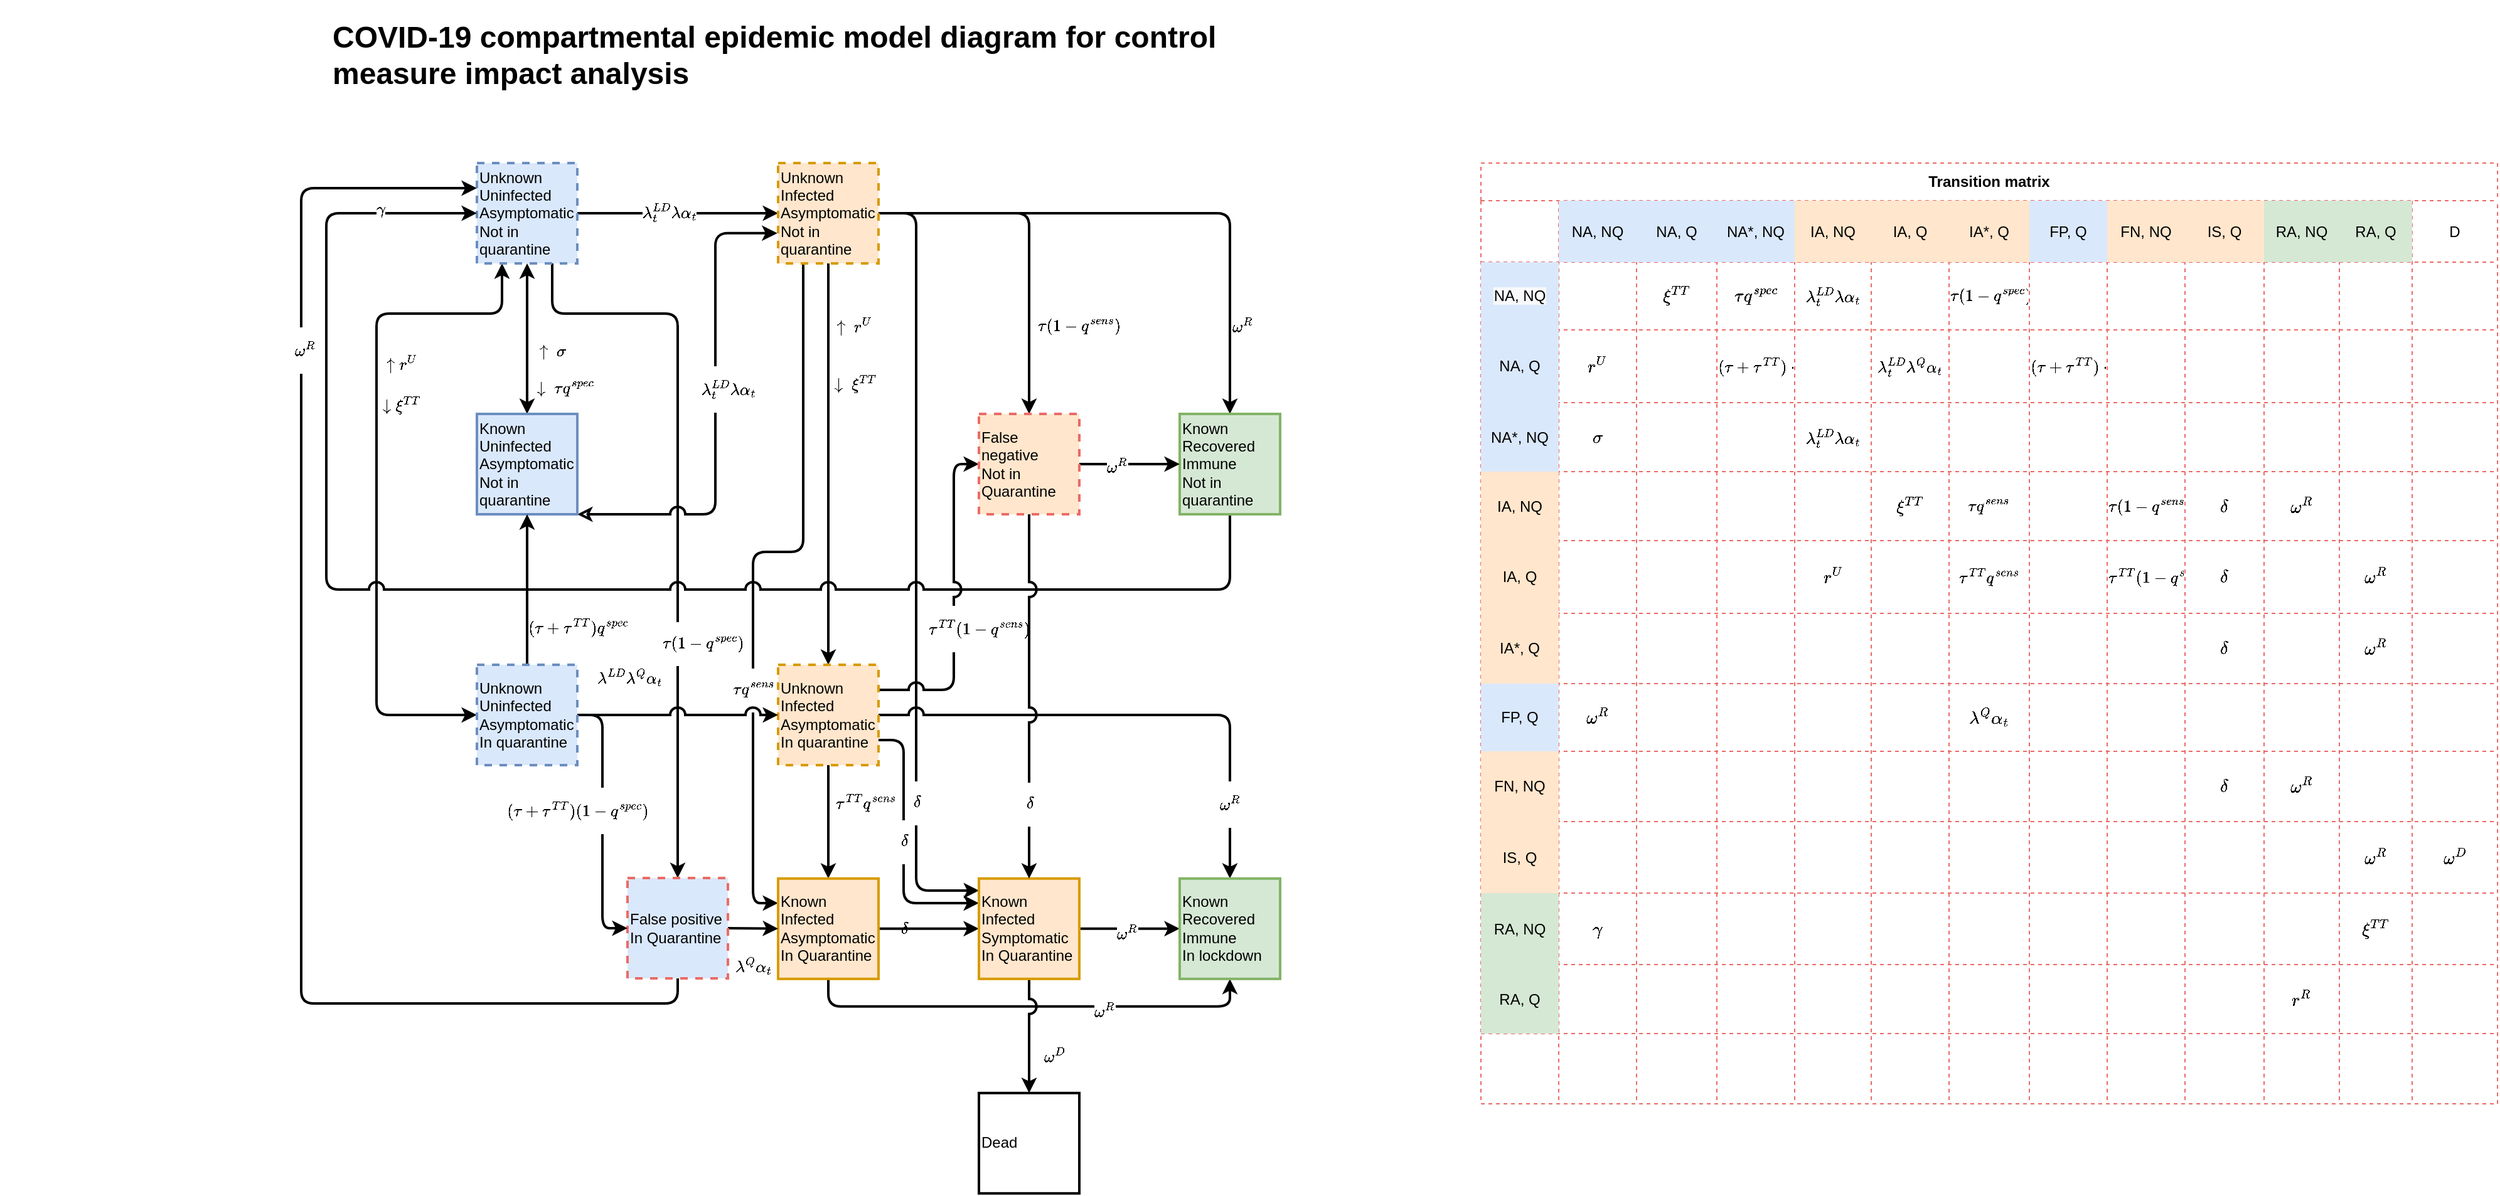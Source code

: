 <mxfile version="13.6.9" type="device" pages="3"><diagram id="ZYUIicswylzh_rdNQMHj" name="Model_diagram"><mxGraphModel dx="1744" dy="924" grid="1" gridSize="10" guides="1" tooltips="1" connect="1" arrows="1" fold="1" page="1" pageScale="1" pageWidth="1654" pageHeight="1169" math="1" shadow="0"><root><mxCell id="x8KmFHm5Vm_fgjGWSFDS-0"/><mxCell id="x8KmFHm5Vm_fgjGWSFDS-1" parent="x8KmFHm5Vm_fgjGWSFDS-0"/><mxCell id="omJxfnBMMsD-02ZWvqyS-0" value="&lt;h1&gt;COVID-19 compartmental epidemic model diagram for control measure impact analysis&lt;br&gt;&lt;/h1&gt;" style="text;html=1;strokeColor=none;fillColor=none;spacing=5;spacingTop=-20;whiteSpace=wrap;overflow=hidden;rounded=0;dashed=1;align=left;verticalAlign=top;" parent="x8KmFHm5Vm_fgjGWSFDS-1" vertex="1"><mxGeometry x="40" y="40" width="780" height="70" as="geometry"/></mxCell><mxCell id="SBVmqfrQeAcM8AfrScpC-2" value="" style="edgeStyle=orthogonalEdgeStyle;rounded=1;jumpStyle=arc;jumpSize=10;orthogonalLoop=1;jettySize=auto;html=1;strokeWidth=2;" parent="x8KmFHm5Vm_fgjGWSFDS-1" source="SBVmqfrQeAcM8AfrScpC-0" target="SBVmqfrQeAcM8AfrScpC-1" edge="1"><mxGeometry relative="1" as="geometry"/></mxCell><mxCell id="IbY7rwUbfCRjnow3xjpC-6" value="$$\lambda^{LD}_t \lambda \alpha_t$$" style="edgeLabel;html=1;align=center;verticalAlign=middle;resizable=0;points=[];" vertex="1" connectable="0" parent="SBVmqfrQeAcM8AfrScpC-2"><mxGeometry x="-0.085" y="1" relative="1" as="geometry"><mxPoint as="offset"/></mxGeometry></mxCell><mxCell id="IbY7rwUbfCRjnow3xjpC-0" style="edgeStyle=orthogonalEdgeStyle;rounded=0;orthogonalLoop=1;jettySize=auto;html=1;strokeWidth=2;startArrow=classic;startFill=1;" edge="1" parent="x8KmFHm5Vm_fgjGWSFDS-1" source="SBVmqfrQeAcM8AfrScpC-0" target="SBVmqfrQeAcM8AfrScpC-3"><mxGeometry relative="1" as="geometry"/></mxCell><mxCell id="IbY7rwUbfCRjnow3xjpC-4" value="$$\downarrow\&amp;nbsp;&lt;br&gt;\tau q^{spec}$$" style="edgeLabel;html=1;align=center;verticalAlign=middle;resizable=0;points=[];" vertex="1" connectable="0" parent="IbY7rwUbfCRjnow3xjpC-0"><mxGeometry x="0.07" y="-1" relative="1" as="geometry"><mxPoint x="31" y="35.86" as="offset"/></mxGeometry></mxCell><mxCell id="IbY7rwUbfCRjnow3xjpC-2" style="edgeStyle=orthogonalEdgeStyle;rounded=1;orthogonalLoop=1;jettySize=auto;html=1;entryX=0;entryY=0.5;entryDx=0;entryDy=0;strokeWidth=2;startArrow=classic;startFill=1;exitX=0.25;exitY=1;exitDx=0;exitDy=0;" edge="1" parent="x8KmFHm5Vm_fgjGWSFDS-1" source="SBVmqfrQeAcM8AfrScpC-0" target="IbY7rwUbfCRjnow3xjpC-1"><mxGeometry relative="1" as="geometry"><Array as="points"><mxPoint x="180" y="280"/><mxPoint x="80" y="280"/><mxPoint x="80" y="600"/></Array></mxGeometry></mxCell><mxCell id="IbY7rwUbfCRjnow3xjpC-5" value="$$\uparrow r^U$$" style="edgeLabel;html=1;align=center;verticalAlign=middle;resizable=0;points=[];" vertex="1" connectable="0" parent="IbY7rwUbfCRjnow3xjpC-2"><mxGeometry x="-0.643" y="3" relative="1" as="geometry"><mxPoint x="-24" y="37" as="offset"/></mxGeometry></mxCell><mxCell id="IbY7rwUbfCRjnow3xjpC-295" value="$$\downarrow \xi^{TT}$$&amp;nbsp;" style="edgeLabel;html=1;align=center;verticalAlign=middle;resizable=0;points=[];" vertex="1" connectable="0" parent="IbY7rwUbfCRjnow3xjpC-2"><mxGeometry x="-0.293" y="2" relative="1" as="geometry"><mxPoint x="18" y="29" as="offset"/></mxGeometry></mxCell><mxCell id="IbY7rwUbfCRjnow3xjpC-7" style="edgeStyle=orthogonalEdgeStyle;rounded=1;orthogonalLoop=1;jettySize=auto;html=1;entryX=0.5;entryY=0;entryDx=0;entryDy=0;strokeWidth=2;startArrow=none;startFill=0;exitX=0.75;exitY=1;exitDx=0;exitDy=0;" edge="1" parent="x8KmFHm5Vm_fgjGWSFDS-1" source="SBVmqfrQeAcM8AfrScpC-0" target="SBVmqfrQeAcM8AfrScpC-42"><mxGeometry relative="1" as="geometry"><Array as="points"><mxPoint x="220" y="280"/><mxPoint x="320" y="280"/></Array></mxGeometry></mxCell><mxCell id="IbY7rwUbfCRjnow3xjpC-8" value="$$\tau (1-q^{spec})$$" style="edgeLabel;html=1;align=center;verticalAlign=middle;resizable=0;points=[];" vertex="1" connectable="0" parent="IbY7rwUbfCRjnow3xjpC-7"><mxGeometry x="-0.254" y="1" relative="1" as="geometry"><mxPoint x="19" y="182.5" as="offset"/></mxGeometry></mxCell><mxCell id="IbY7rwUbfCRjnow3xjpC-16" value="$$\uparrow\&amp;nbsp;&lt;br&gt;\sigma$$" style="edgeLabel;html=1;align=center;verticalAlign=middle;resizable=0;points=[];" vertex="1" connectable="0" parent="IbY7rwUbfCRjnow3xjpC-7"><mxGeometry x="-0.952" y="1" relative="1" as="geometry"><mxPoint x="-1" y="56" as="offset"/></mxGeometry></mxCell><mxCell id="SBVmqfrQeAcM8AfrScpC-0" value="Unknown&lt;br&gt;Uninfected&lt;br&gt;Asymptomatic&lt;br&gt;Not in quarantine" style="whiteSpace=wrap;html=1;aspect=fixed;strokeWidth=2;fillColor=#dae8fc;align=left;rounded=0;strokeColor=#6c8ebf;dashed=1;" parent="x8KmFHm5Vm_fgjGWSFDS-1" vertex="1"><mxGeometry x="160" y="160" width="80" height="80" as="geometry"/></mxCell><mxCell id="SBVmqfrQeAcM8AfrScpC-46" style="edgeStyle=orthogonalEdgeStyle;rounded=1;jumpStyle=arc;jumpSize=10;orthogonalLoop=1;jettySize=auto;html=1;exitX=1;exitY=0.5;exitDx=0;exitDy=0;entryX=0.5;entryY=0;entryDx=0;entryDy=0;strokeWidth=2;" parent="x8KmFHm5Vm_fgjGWSFDS-1" source="SBVmqfrQeAcM8AfrScpC-1" target="SBVmqfrQeAcM8AfrScpC-45" edge="1"><mxGeometry relative="1" as="geometry"/></mxCell><mxCell id="IbY7rwUbfCRjnow3xjpC-23" value="$$\tau (1-q^{sens})$$" style="edgeLabel;html=1;align=center;verticalAlign=middle;resizable=0;points=[];" vertex="1" connectable="0" parent="SBVmqfrQeAcM8AfrScpC-46"><mxGeometry x="-0.211" y="1" relative="1" as="geometry"><mxPoint x="49.66" y="91" as="offset"/></mxGeometry></mxCell><mxCell id="IbY7rwUbfCRjnow3xjpC-19" style="edgeStyle=orthogonalEdgeStyle;rounded=1;jumpStyle=arc;jumpSize=10;orthogonalLoop=1;jettySize=auto;html=1;entryX=0.5;entryY=0;entryDx=0;entryDy=0;startArrow=none;startFill=0;strokeWidth=2;" edge="1" parent="x8KmFHm5Vm_fgjGWSFDS-1" source="SBVmqfrQeAcM8AfrScpC-1" target="SBVmqfrQeAcM8AfrScpC-28"><mxGeometry relative="1" as="geometry"/></mxCell><mxCell id="IbY7rwUbfCRjnow3xjpC-26" value="$$\uparrow \ r^U$$" style="edgeLabel;html=1;align=center;verticalAlign=middle;resizable=0;points=[];" vertex="1" connectable="0" parent="IbY7rwUbfCRjnow3xjpC-19"><mxGeometry x="-0.628" y="2" relative="1" as="geometry"><mxPoint x="18" y="-9.31" as="offset"/></mxGeometry></mxCell><mxCell id="IbY7rwUbfCRjnow3xjpC-21" style="edgeStyle=orthogonalEdgeStyle;rounded=1;jumpStyle=arc;jumpSize=10;orthogonalLoop=1;jettySize=auto;html=1;startArrow=none;startFill=0;strokeWidth=2;exitX=0.25;exitY=1;exitDx=0;exitDy=0;entryX=0;entryY=0.25;entryDx=0;entryDy=0;" edge="1" parent="x8KmFHm5Vm_fgjGWSFDS-1" source="SBVmqfrQeAcM8AfrScpC-1" target="SBVmqfrQeAcM8AfrScpC-32"><mxGeometry relative="1" as="geometry"><mxPoint x="360" y="942.069" as="targetPoint"/><Array as="points"><mxPoint x="420" y="470"/><mxPoint x="380" y="470"/><mxPoint x="380" y="750"/><mxPoint x="400" y="750"/></Array></mxGeometry></mxCell><mxCell id="IbY7rwUbfCRjnow3xjpC-22" value="$$\tau q^{sens}$$" style="edgeLabel;html=1;align=center;verticalAlign=middle;resizable=0;points=[];" vertex="1" connectable="0" parent="IbY7rwUbfCRjnow3xjpC-21"><mxGeometry x="0.432" relative="1" as="geometry"><mxPoint y="-28.28" as="offset"/></mxGeometry></mxCell><mxCell id="IbY7rwUbfCRjnow3xjpC-24" style="edgeStyle=orthogonalEdgeStyle;rounded=1;jumpStyle=arc;jumpSize=10;orthogonalLoop=1;jettySize=auto;html=1;startArrow=none;startFill=0;strokeWidth=2;" edge="1" parent="x8KmFHm5Vm_fgjGWSFDS-1" source="SBVmqfrQeAcM8AfrScpC-1" target="SBVmqfrQeAcM8AfrScpC-12"><mxGeometry relative="1" as="geometry"/></mxCell><mxCell id="IbY7rwUbfCRjnow3xjpC-25" value="$$\omega^R$$" style="edgeLabel;html=1;align=center;verticalAlign=middle;resizable=0;points=[];" vertex="1" connectable="0" parent="IbY7rwUbfCRjnow3xjpC-24"><mxGeometry y="-81" relative="1" as="geometry"><mxPoint x="70" y="9" as="offset"/></mxGeometry></mxCell><mxCell id="IbY7rwUbfCRjnow3xjpC-31" style="edgeStyle=orthogonalEdgeStyle;rounded=1;jumpStyle=arc;jumpSize=10;orthogonalLoop=1;jettySize=auto;html=1;startArrow=none;startFill=0;strokeWidth=2;entryX=0.001;entryY=0.125;entryDx=0;entryDy=0;entryPerimeter=0;" edge="1" parent="x8KmFHm5Vm_fgjGWSFDS-1" source="SBVmqfrQeAcM8AfrScpC-1" target="SBVmqfrQeAcM8AfrScpC-34"><mxGeometry relative="1" as="geometry"><mxPoint x="540" y="816" as="targetPoint"/><Array as="points"><mxPoint x="510" y="200"/><mxPoint x="510" y="740"/><mxPoint x="560" y="740"/></Array></mxGeometry></mxCell><mxCell id="IbY7rwUbfCRjnow3xjpC-32" value="$$\delta$$" style="edgeLabel;html=1;align=center;verticalAlign=middle;resizable=0;points=[];" vertex="1" connectable="0" parent="IbY7rwUbfCRjnow3xjpC-31"><mxGeometry x="0.798" y="-1" relative="1" as="geometry"><mxPoint x="-9" y="42.48" as="offset"/></mxGeometry></mxCell><mxCell id="SBVmqfrQeAcM8AfrScpC-1" value="Unknown&lt;br&gt;Infected&lt;br&gt;Asymptomatic&lt;br&gt;Not in quarantine" style="whiteSpace=wrap;html=1;aspect=fixed;strokeWidth=2;fillColor=#ffe6cc;align=left;rounded=0;strokeColor=#d79b00;dashed=1;" parent="x8KmFHm5Vm_fgjGWSFDS-1" vertex="1"><mxGeometry x="400" y="160" width="80" height="80" as="geometry"/></mxCell><mxCell id="IbY7rwUbfCRjnow3xjpC-17" style="edgeStyle=orthogonalEdgeStyle;rounded=1;jumpStyle=arc;jumpSize=10;orthogonalLoop=1;jettySize=auto;html=1;entryX=-0.008;entryY=0.699;entryDx=0;entryDy=0;entryPerimeter=0;startArrow=classic;startFill=0;strokeWidth=2;" edge="1" parent="x8KmFHm5Vm_fgjGWSFDS-1" source="SBVmqfrQeAcM8AfrScpC-3" target="SBVmqfrQeAcM8AfrScpC-1"><mxGeometry relative="1" as="geometry"><Array as="points"><mxPoint x="350" y="440"/><mxPoint x="350" y="216"/></Array></mxGeometry></mxCell><mxCell id="IbY7rwUbfCRjnow3xjpC-18" value="$$\lambda^{LD}_t \lambda \alpha_t$$" style="edgeLabel;html=1;align=center;verticalAlign=middle;resizable=0;points=[];" vertex="1" connectable="0" parent="IbY7rwUbfCRjnow3xjpC-17"><mxGeometry x="0.145" y="-1" relative="1" as="geometry"><mxPoint x="9" y="9.31" as="offset"/></mxGeometry></mxCell><mxCell id="SBVmqfrQeAcM8AfrScpC-3" value="Known&lt;br&gt;Uninfected&lt;br&gt;Asymptomatic&lt;br&gt;Not in quarantine" style="whiteSpace=wrap;html=1;aspect=fixed;strokeWidth=2;fillColor=#dae8fc;align=left;rounded=0;strokeColor=#6c8ebf;" parent="x8KmFHm5Vm_fgjGWSFDS-1" vertex="1"><mxGeometry x="160" y="360" width="80" height="80" as="geometry"/></mxCell><mxCell id="SBVmqfrQeAcM8AfrScpC-19" style="edgeStyle=orthogonalEdgeStyle;rounded=1;jumpStyle=arc;jumpSize=10;orthogonalLoop=1;jettySize=auto;html=1;entryX=0;entryY=0.5;entryDx=0;entryDy=0;strokeWidth=2;fillColor=#e1d5e7;exitX=0.5;exitY=1;exitDx=0;exitDy=0;" parent="x8KmFHm5Vm_fgjGWSFDS-1" source="SBVmqfrQeAcM8AfrScpC-12" target="SBVmqfrQeAcM8AfrScpC-0" edge="1"><mxGeometry relative="1" as="geometry"><Array as="points"><mxPoint x="760" y="500"/><mxPoint x="40" y="500"/><mxPoint x="40" y="200"/></Array></mxGeometry></mxCell><mxCell id="IbY7rwUbfCRjnow3xjpC-9" value="$$\gamma$$" style="edgeLabel;html=1;align=center;verticalAlign=middle;resizable=0;points=[];" vertex="1" connectable="0" parent="SBVmqfrQeAcM8AfrScpC-19"><mxGeometry x="0.871" y="3" relative="1" as="geometry"><mxPoint as="offset"/></mxGeometry></mxCell><mxCell id="SBVmqfrQeAcM8AfrScpC-12" value="Known&lt;br&gt;Recovered&lt;br&gt;Immune&lt;br&gt;Not in quarantine" style="whiteSpace=wrap;html=1;aspect=fixed;strokeWidth=2;fillColor=#d5e8d4;align=left;rounded=0;strokeColor=#82b366;" parent="x8KmFHm5Vm_fgjGWSFDS-1" vertex="1"><mxGeometry x="720" y="360" width="80" height="80" as="geometry"/></mxCell><mxCell id="SBVmqfrQeAcM8AfrScpC-21" value="Dead" style="whiteSpace=wrap;html=1;aspect=fixed;strokeWidth=2;fillColor=#ffffff;align=left;rounded=0;" parent="x8KmFHm5Vm_fgjGWSFDS-1" vertex="1"><mxGeometry x="560" y="901.41" width="80" height="80" as="geometry"/></mxCell><mxCell id="SBVmqfrQeAcM8AfrScpC-25" value="" style="edgeStyle=orthogonalEdgeStyle;rounded=1;jumpStyle=arc;jumpSize=10;orthogonalLoop=1;jettySize=auto;html=1;strokeWidth=2;" parent="x8KmFHm5Vm_fgjGWSFDS-1" source="SBVmqfrQeAcM8AfrScpC-28" target="SBVmqfrQeAcM8AfrScpC-32" edge="1"><mxGeometry relative="1" as="geometry"/></mxCell><mxCell id="IbY7rwUbfCRjnow3xjpC-27" value="$$\tau^{TT} q^{sens}$$" style="edgeLabel;html=1;align=center;verticalAlign=middle;resizable=0;points=[];" vertex="1" connectable="0" parent="SBVmqfrQeAcM8AfrScpC-25"><mxGeometry x="-0.132" y="-3" relative="1" as="geometry"><mxPoint x="33" y="-9.66" as="offset"/></mxGeometry></mxCell><mxCell id="IbY7rwUbfCRjnow3xjpC-29" style="edgeStyle=orthogonalEdgeStyle;rounded=1;jumpStyle=arc;jumpSize=10;orthogonalLoop=1;jettySize=auto;html=1;entryX=0;entryY=0.5;entryDx=0;entryDy=0;startArrow=none;startFill=0;strokeWidth=2;exitX=1;exitY=0.25;exitDx=0;exitDy=0;" edge="1" parent="x8KmFHm5Vm_fgjGWSFDS-1" source="SBVmqfrQeAcM8AfrScpC-28" target="SBVmqfrQeAcM8AfrScpC-45"><mxGeometry relative="1" as="geometry"><Array as="points"><mxPoint x="540" y="580"/><mxPoint x="540" y="400"/></Array></mxGeometry></mxCell><mxCell id="IbY7rwUbfCRjnow3xjpC-30" value="$$\tau^{TT}(1-q^{sens})$$" style="edgeLabel;html=1;align=center;verticalAlign=middle;resizable=0;points=[];" vertex="1" connectable="0" parent="IbY7rwUbfCRjnow3xjpC-29"><mxGeometry x="0.282" y="-1" relative="1" as="geometry"><mxPoint x="19" y="56.9" as="offset"/></mxGeometry></mxCell><mxCell id="IbY7rwUbfCRjnow3xjpC-33" style="edgeStyle=orthogonalEdgeStyle;rounded=1;jumpStyle=arc;jumpSize=10;orthogonalLoop=1;jettySize=auto;html=1;startArrow=none;startFill=0;strokeWidth=2;exitX=1;exitY=0.75;exitDx=0;exitDy=0;entryX=0;entryY=0.25;entryDx=0;entryDy=0;" edge="1" parent="x8KmFHm5Vm_fgjGWSFDS-1" source="SBVmqfrQeAcM8AfrScpC-28" target="SBVmqfrQeAcM8AfrScpC-34"><mxGeometry relative="1" as="geometry"><mxPoint x="561" y="800" as="targetPoint"/><Array as="points"><mxPoint x="500" y="620"/><mxPoint x="500" y="750"/><mxPoint x="560" y="750"/></Array></mxGeometry></mxCell><mxCell id="IbY7rwUbfCRjnow3xjpC-34" value="$$\delta$$" style="edgeLabel;html=1;align=center;verticalAlign=middle;resizable=0;points=[];" vertex="1" connectable="0" parent="IbY7rwUbfCRjnow3xjpC-33"><mxGeometry x="0.306" y="-1" relative="1" as="geometry"><mxPoint x="1" y="-37.24" as="offset"/></mxGeometry></mxCell><mxCell id="IbY7rwUbfCRjnow3xjpC-35" style="edgeStyle=orthogonalEdgeStyle;rounded=1;jumpStyle=arc;jumpSize=10;orthogonalLoop=1;jettySize=auto;html=1;entryX=0.5;entryY=0;entryDx=0;entryDy=0;startArrow=none;startFill=0;strokeWidth=2;exitX=1;exitY=0.5;exitDx=0;exitDy=0;" edge="1" parent="x8KmFHm5Vm_fgjGWSFDS-1" source="SBVmqfrQeAcM8AfrScpC-28" target="SBVmqfrQeAcM8AfrScpC-36"><mxGeometry relative="1" as="geometry"><Array as="points"><mxPoint x="760" y="600"/></Array></mxGeometry></mxCell><mxCell id="IbY7rwUbfCRjnow3xjpC-36" value="$$\omega^R$$" style="edgeLabel;html=1;align=center;verticalAlign=middle;resizable=0;points=[];" vertex="1" connectable="0" parent="IbY7rwUbfCRjnow3xjpC-35"><mxGeometry x="0.561" y="1" relative="1" as="geometry"><mxPoint x="-1" y="30" as="offset"/></mxGeometry></mxCell><mxCell id="SBVmqfrQeAcM8AfrScpC-28" value="Unknown&lt;br&gt;Infected&lt;br&gt;Asymptomatic&lt;br&gt;In quarantine" style="whiteSpace=wrap;html=1;aspect=fixed;strokeWidth=2;fillColor=#ffe6cc;align=left;rounded=0;strokeColor=#d79b00;dashed=1;" parent="x8KmFHm5Vm_fgjGWSFDS-1" vertex="1"><mxGeometry x="400" y="560" width="80" height="80" as="geometry"/></mxCell><mxCell id="SBVmqfrQeAcM8AfrScpC-31" value="" style="edgeStyle=orthogonalEdgeStyle;rounded=1;jumpStyle=arc;jumpSize=10;orthogonalLoop=1;jettySize=auto;html=1;strokeWidth=2;" parent="x8KmFHm5Vm_fgjGWSFDS-1" source="SBVmqfrQeAcM8AfrScpC-32" target="SBVmqfrQeAcM8AfrScpC-34" edge="1"><mxGeometry relative="1" as="geometry"/></mxCell><mxCell id="IbY7rwUbfCRjnow3xjpC-37" value="$$\delta$$" style="edgeLabel;html=1;align=center;verticalAlign=middle;resizable=0;points=[];" vertex="1" connectable="0" parent="SBVmqfrQeAcM8AfrScpC-31"><mxGeometry x="-0.171" relative="1" as="geometry"><mxPoint x="-3.1" y="-100.41" as="offset"/></mxGeometry></mxCell><mxCell id="IbY7rwUbfCRjnow3xjpC-38" style="edgeStyle=orthogonalEdgeStyle;rounded=1;jumpStyle=arc;jumpSize=10;orthogonalLoop=1;jettySize=auto;html=1;entryX=0.5;entryY=1;entryDx=0;entryDy=0;startArrow=none;startFill=0;strokeWidth=2;" edge="1" parent="x8KmFHm5Vm_fgjGWSFDS-1" source="SBVmqfrQeAcM8AfrScpC-32" target="SBVmqfrQeAcM8AfrScpC-36"><mxGeometry relative="1" as="geometry"><Array as="points"><mxPoint x="440" y="832.41"/><mxPoint x="760" y="832.41"/></Array></mxGeometry></mxCell><mxCell id="IbY7rwUbfCRjnow3xjpC-39" value="$$\omega^R$$" style="edgeLabel;html=1;align=center;verticalAlign=middle;resizable=0;points=[];" vertex="1" connectable="0" parent="IbY7rwUbfCRjnow3xjpC-38"><mxGeometry x="0.326" y="-3" relative="1" as="geometry"><mxPoint as="offset"/></mxGeometry></mxCell><mxCell id="SBVmqfrQeAcM8AfrScpC-32" value="Known&lt;br&gt;Infected&lt;br&gt;Asymptomatic&lt;br&gt;In Quarantine" style="whiteSpace=wrap;html=1;aspect=fixed;strokeWidth=2;fillColor=#ffe6cc;align=left;rounded=0;strokeColor=#d79b00;" parent="x8KmFHm5Vm_fgjGWSFDS-1" vertex="1"><mxGeometry x="400" y="730.41" width="80" height="80" as="geometry"/></mxCell><mxCell id="SBVmqfrQeAcM8AfrScpC-33" value="" style="edgeStyle=orthogonalEdgeStyle;rounded=1;jumpStyle=arc;jumpSize=10;orthogonalLoop=1;jettySize=auto;html=1;strokeWidth=2;" parent="x8KmFHm5Vm_fgjGWSFDS-1" source="SBVmqfrQeAcM8AfrScpC-34" target="SBVmqfrQeAcM8AfrScpC-36" edge="1"><mxGeometry relative="1" as="geometry"/></mxCell><mxCell id="IbY7rwUbfCRjnow3xjpC-47" value="$$\omega^R$$" style="edgeLabel;html=1;align=center;verticalAlign=middle;resizable=0;points=[];" vertex="1" connectable="0" parent="SBVmqfrQeAcM8AfrScpC-33"><mxGeometry x="-0.055" y="-3" relative="1" as="geometry"><mxPoint as="offset"/></mxGeometry></mxCell><mxCell id="SBVmqfrQeAcM8AfrScpC-41" style="edgeStyle=orthogonalEdgeStyle;rounded=1;jumpStyle=arc;jumpSize=10;orthogonalLoop=1;jettySize=auto;html=1;exitX=0.5;exitY=1;exitDx=0;exitDy=0;entryX=0.5;entryY=0;entryDx=0;entryDy=0;strokeWidth=2;" parent="x8KmFHm5Vm_fgjGWSFDS-1" source="SBVmqfrQeAcM8AfrScpC-34" target="SBVmqfrQeAcM8AfrScpC-21" edge="1"><mxGeometry relative="1" as="geometry"><Array as="points"><mxPoint x="600" y="852.41"/><mxPoint x="600" y="852.41"/></Array></mxGeometry></mxCell><mxCell id="IbY7rwUbfCRjnow3xjpC-48" value="$$\omega^D$$" style="edgeLabel;html=1;align=center;verticalAlign=middle;resizable=0;points=[];" vertex="1" connectable="0" parent="SBVmqfrQeAcM8AfrScpC-41"><mxGeometry x="0.415" y="1" relative="1" as="geometry"><mxPoint x="19" y="-2.76" as="offset"/></mxGeometry></mxCell><mxCell id="SBVmqfrQeAcM8AfrScpC-34" value="Known&lt;br&gt;Infected&lt;br&gt;Symptomatic&lt;br&gt;In Quarantine" style="whiteSpace=wrap;html=1;aspect=fixed;strokeWidth=2;fillColor=#ffe6cc;align=left;rounded=0;strokeColor=#d79b00;" parent="x8KmFHm5Vm_fgjGWSFDS-1" vertex="1"><mxGeometry x="560" y="730.41" width="80" height="80" as="geometry"/></mxCell><mxCell id="SBVmqfrQeAcM8AfrScpC-36" value="Known&lt;br&gt;Recovered&lt;br&gt;Immune&lt;br&gt;In lockdown" style="whiteSpace=wrap;html=1;aspect=fixed;strokeWidth=2;fillColor=#d5e8d4;align=left;rounded=0;strokeColor=#82b366;" parent="x8KmFHm5Vm_fgjGWSFDS-1" vertex="1"><mxGeometry x="720" y="730.41" width="80" height="80" as="geometry"/></mxCell><mxCell id="SBVmqfrQeAcM8AfrScpC-53" style="edgeStyle=orthogonalEdgeStyle;rounded=1;jumpStyle=arc;jumpSize=10;orthogonalLoop=1;jettySize=auto;html=1;strokeWidth=2;exitX=1;exitY=0.5;exitDx=0;exitDy=0;" parent="x8KmFHm5Vm_fgjGWSFDS-1" source="SBVmqfrQeAcM8AfrScpC-42" target="SBVmqfrQeAcM8AfrScpC-32" edge="1"><mxGeometry relative="1" as="geometry"/></mxCell><mxCell id="IbY7rwUbfCRjnow3xjpC-42" value="$$\lambda^Q \alpha_t$$" style="edgeLabel;html=1;align=center;verticalAlign=middle;resizable=0;points=[];" vertex="1" connectable="0" parent="SBVmqfrQeAcM8AfrScpC-53"><mxGeometry x="-0.216" y="-1" relative="1" as="geometry"><mxPoint x="4.14" y="29" as="offset"/></mxGeometry></mxCell><mxCell id="IbY7rwUbfCRjnow3xjpC-40" style="edgeStyle=orthogonalEdgeStyle;rounded=1;jumpStyle=arc;jumpSize=10;orthogonalLoop=1;jettySize=auto;html=1;entryX=0;entryY=0.25;entryDx=0;entryDy=0;startArrow=none;startFill=0;strokeWidth=2;exitX=0.5;exitY=1;exitDx=0;exitDy=0;" edge="1" parent="x8KmFHm5Vm_fgjGWSFDS-1" source="SBVmqfrQeAcM8AfrScpC-42" target="SBVmqfrQeAcM8AfrScpC-0"><mxGeometry relative="1" as="geometry"><Array as="points"><mxPoint x="320" y="830"/><mxPoint x="20" y="830"/><mxPoint x="20" y="180"/></Array></mxGeometry></mxCell><mxCell id="IbY7rwUbfCRjnow3xjpC-41" value="$$\omega^R$$" style="edgeLabel;html=1;align=center;verticalAlign=middle;resizable=0;points=[];" vertex="1" connectable="0" parent="IbY7rwUbfCRjnow3xjpC-40"><mxGeometry x="0.077" y="-3" relative="1" as="geometry"><mxPoint y="-244.14" as="offset"/></mxGeometry></mxCell><mxCell id="SBVmqfrQeAcM8AfrScpC-42" value="False positive&lt;br&gt;In Quarantine" style="whiteSpace=wrap;html=1;aspect=fixed;strokeWidth=2;fillColor=#dae8fc;align=left;rounded=0;dashed=1;strokeColor=#EA6B66;" parent="x8KmFHm5Vm_fgjGWSFDS-1" vertex="1"><mxGeometry x="280" y="730" width="80" height="80" as="geometry"/></mxCell><mxCell id="IbY7rwUbfCRjnow3xjpC-43" style="edgeStyle=orthogonalEdgeStyle;rounded=1;jumpStyle=arc;jumpSize=10;orthogonalLoop=1;jettySize=auto;html=1;startArrow=none;startFill=0;strokeWidth=2;" edge="1" parent="x8KmFHm5Vm_fgjGWSFDS-1" source="SBVmqfrQeAcM8AfrScpC-45" target="SBVmqfrQeAcM8AfrScpC-34"><mxGeometry relative="1" as="geometry"/></mxCell><mxCell id="IbY7rwUbfCRjnow3xjpC-44" value="$$\delta$$" style="edgeLabel;html=1;align=center;verticalAlign=middle;resizable=0;points=[];" vertex="1" connectable="0" parent="IbY7rwUbfCRjnow3xjpC-43"><mxGeometry x="0.355" y="-1" relative="1" as="geometry"><mxPoint x="1" y="33.45" as="offset"/></mxGeometry></mxCell><mxCell id="IbY7rwUbfCRjnow3xjpC-45" style="edgeStyle=orthogonalEdgeStyle;rounded=1;jumpStyle=arc;jumpSize=10;orthogonalLoop=1;jettySize=auto;html=1;entryX=0;entryY=0.5;entryDx=0;entryDy=0;startArrow=none;startFill=0;strokeWidth=2;" edge="1" parent="x8KmFHm5Vm_fgjGWSFDS-1" source="SBVmqfrQeAcM8AfrScpC-45" target="SBVmqfrQeAcM8AfrScpC-12"><mxGeometry relative="1" as="geometry"/></mxCell><mxCell id="IbY7rwUbfCRjnow3xjpC-46" value="$$\omega^R$$" style="edgeLabel;html=1;align=center;verticalAlign=middle;resizable=0;points=[];" vertex="1" connectable="0" parent="IbY7rwUbfCRjnow3xjpC-45"><mxGeometry x="-0.261" y="-2" relative="1" as="geometry"><mxPoint as="offset"/></mxGeometry></mxCell><mxCell id="SBVmqfrQeAcM8AfrScpC-45" value="False negative&lt;br&gt;Not in Quarantine" style="whiteSpace=wrap;html=1;aspect=fixed;strokeWidth=2;fillColor=#ffe6cc;align=left;rounded=0;strokeColor=#EA6B66;dashed=1;" parent="x8KmFHm5Vm_fgjGWSFDS-1" vertex="1"><mxGeometry x="560" y="360" width="80" height="80" as="geometry"/></mxCell><mxCell id="IbY7rwUbfCRjnow3xjpC-10" style="edgeStyle=orthogonalEdgeStyle;rounded=1;orthogonalLoop=1;jettySize=auto;html=1;entryX=0.5;entryY=1;entryDx=0;entryDy=0;strokeWidth=2;" edge="1" parent="x8KmFHm5Vm_fgjGWSFDS-1" source="IbY7rwUbfCRjnow3xjpC-1" target="SBVmqfrQeAcM8AfrScpC-3"><mxGeometry relative="1" as="geometry"/></mxCell><mxCell id="IbY7rwUbfCRjnow3xjpC-11" value="$$(\tau + \tau^{TT}) q^{spec}$$" style="edgeLabel;html=1;align=center;verticalAlign=middle;resizable=0;points=[];" vertex="1" connectable="0" parent="IbY7rwUbfCRjnow3xjpC-10"><mxGeometry x="0.523" y="1" relative="1" as="geometry"><mxPoint x="41" y="61.72" as="offset"/></mxGeometry></mxCell><mxCell id="IbY7rwUbfCRjnow3xjpC-12" style="edgeStyle=orthogonalEdgeStyle;rounded=1;orthogonalLoop=1;jettySize=auto;html=1;entryX=0;entryY=0.5;entryDx=0;entryDy=0;strokeWidth=2;jumpStyle=arc;jumpSize=10;" edge="1" parent="x8KmFHm5Vm_fgjGWSFDS-1" source="IbY7rwUbfCRjnow3xjpC-1" target="SBVmqfrQeAcM8AfrScpC-28"><mxGeometry relative="1" as="geometry"/></mxCell><mxCell id="IbY7rwUbfCRjnow3xjpC-13" value="$$\lambda^{LD} \lambda^Q \alpha_t$$" style="edgeLabel;html=1;align=center;verticalAlign=middle;resizable=0;points=[];" vertex="1" connectable="0" parent="IbY7rwUbfCRjnow3xjpC-12"><mxGeometry x="0.372" y="3" relative="1" as="geometry"><mxPoint x="-69.66" y="-27" as="offset"/></mxGeometry></mxCell><mxCell id="IbY7rwUbfCRjnow3xjpC-14" style="edgeStyle=orthogonalEdgeStyle;rounded=1;jumpStyle=arc;jumpSize=10;orthogonalLoop=1;jettySize=auto;html=1;entryX=0;entryY=0.5;entryDx=0;entryDy=0;strokeWidth=2;" edge="1" parent="x8KmFHm5Vm_fgjGWSFDS-1" source="IbY7rwUbfCRjnow3xjpC-1" target="SBVmqfrQeAcM8AfrScpC-42"><mxGeometry relative="1" as="geometry"/></mxCell><mxCell id="IbY7rwUbfCRjnow3xjpC-15" value="$$(\tau + \tau^{TT}) (1-q^{spec})$$" style="edgeLabel;html=1;align=center;verticalAlign=middle;resizable=0;points=[];" vertex="1" connectable="0" parent="IbY7rwUbfCRjnow3xjpC-14"><mxGeometry x="-0.31" y="-1" relative="1" as="geometry"><mxPoint x="-19" y="23.45" as="offset"/></mxGeometry></mxCell><mxCell id="IbY7rwUbfCRjnow3xjpC-1" value="Unknown&lt;br&gt;Uninfected&lt;br&gt;Asymptomatic&lt;br&gt;In quarantine" style="whiteSpace=wrap;html=1;aspect=fixed;strokeWidth=2;fillColor=#dae8fc;align=left;rounded=0;strokeColor=#6c8ebf;dashed=1;" vertex="1" parent="x8KmFHm5Vm_fgjGWSFDS-1"><mxGeometry x="160" y="560" width="80" height="80" as="geometry"/></mxCell><mxCell id="IbY7rwUbfCRjnow3xjpC-20" value="$$\downarrow \ \xi^{TT}$$" style="edgeLabel;html=1;align=center;verticalAlign=middle;resizable=0;points=[];" vertex="1" connectable="0" parent="x8KmFHm5Vm_fgjGWSFDS-1"><mxGeometry x="-219.997" y="100.0" as="geometry"><mxPoint x="681" y="236" as="offset"/></mxGeometry></mxCell><mxCell id="IbY7rwUbfCRjnow3xjpC-49" value="Transition matrix" style="shape=table;html=1;whiteSpace=wrap;startSize=30;container=1;collapsible=0;childLayout=tableLayout;fontStyle=1;align=center;dashed=1;strokeColor=#EA6B66;" vertex="1" parent="x8KmFHm5Vm_fgjGWSFDS-1"><mxGeometry x="960" y="160" width="810" height="750" as="geometry"/></mxCell><mxCell id="IbY7rwUbfCRjnow3xjpC-253" style="shape=partialRectangle;html=1;whiteSpace=wrap;collapsible=0;dropTarget=0;pointerEvents=0;fillColor=none;top=0;left=0;bottom=0;right=0;points=[[0,0.5],[1,0.5]];portConstraint=eastwest;" vertex="1" parent="IbY7rwUbfCRjnow3xjpC-49"><mxGeometry y="30" width="810" height="49" as="geometry"/></mxCell><mxCell id="IbY7rwUbfCRjnow3xjpC-266" style="shape=partialRectangle;html=1;whiteSpace=wrap;connectable=0;fillColor=none;top=0;left=0;bottom=0;right=0;overflow=hidden;" vertex="1" parent="IbY7rwUbfCRjnow3xjpC-253"><mxGeometry width="62" height="49" as="geometry"/></mxCell><mxCell id="IbY7rwUbfCRjnow3xjpC-254" value="NA, NQ" style="shape=partialRectangle;html=1;whiteSpace=wrap;connectable=0;fillColor=#dae8fc;top=0;left=0;bottom=0;right=0;overflow=hidden;strokeColor=#6c8ebf;" vertex="1" parent="IbY7rwUbfCRjnow3xjpC-253"><mxGeometry x="62" width="62" height="49" as="geometry"/></mxCell><mxCell id="IbY7rwUbfCRjnow3xjpC-255" value="NA, Q" style="shape=partialRectangle;html=1;whiteSpace=wrap;connectable=0;fillColor=#dae8fc;top=0;left=0;bottom=0;right=0;overflow=hidden;strokeColor=#6c8ebf;" vertex="1" parent="IbY7rwUbfCRjnow3xjpC-253"><mxGeometry x="124" width="64" height="49" as="geometry"/></mxCell><mxCell id="IbY7rwUbfCRjnow3xjpC-256" value="NA*, NQ" style="shape=partialRectangle;html=1;whiteSpace=wrap;connectable=0;fillColor=#dae8fc;top=0;left=0;bottom=0;right=0;overflow=hidden;strokeColor=#6c8ebf;" vertex="1" parent="IbY7rwUbfCRjnow3xjpC-253"><mxGeometry x="188" width="62" height="49" as="geometry"/></mxCell><mxCell id="IbY7rwUbfCRjnow3xjpC-257" value="IA, NQ" style="shape=partialRectangle;html=1;whiteSpace=wrap;connectable=0;fillColor=#ffe6cc;top=0;left=0;bottom=0;right=0;overflow=hidden;strokeColor=#d79b00;" vertex="1" parent="IbY7rwUbfCRjnow3xjpC-253"><mxGeometry x="250" width="61" height="49" as="geometry"/></mxCell><mxCell id="IbY7rwUbfCRjnow3xjpC-258" value="IA, Q" style="shape=partialRectangle;html=1;whiteSpace=wrap;connectable=0;fillColor=#ffe6cc;top=0;left=0;bottom=0;right=0;overflow=hidden;strokeColor=#d79b00;" vertex="1" parent="IbY7rwUbfCRjnow3xjpC-253"><mxGeometry x="311" width="62" height="49" as="geometry"/></mxCell><mxCell id="IbY7rwUbfCRjnow3xjpC-259" value="IA*, Q" style="shape=partialRectangle;html=1;whiteSpace=wrap;connectable=0;fillColor=#ffe6cc;top=0;left=0;bottom=0;right=0;overflow=hidden;strokeColor=#d79b00;" vertex="1" parent="IbY7rwUbfCRjnow3xjpC-253"><mxGeometry x="373" width="64" height="49" as="geometry"/></mxCell><mxCell id="IbY7rwUbfCRjnow3xjpC-260" value="FP, Q" style="shape=partialRectangle;html=1;whiteSpace=wrap;connectable=0;fillColor=#dae8fc;top=0;left=0;bottom=0;right=0;overflow=hidden;strokeColor=#6c8ebf;" vertex="1" parent="IbY7rwUbfCRjnow3xjpC-253"><mxGeometry x="437" width="62" height="49" as="geometry"/></mxCell><mxCell id="IbY7rwUbfCRjnow3xjpC-261" value="FN, NQ" style="shape=partialRectangle;html=1;whiteSpace=wrap;connectable=0;fillColor=#ffe6cc;top=0;left=0;bottom=0;right=0;overflow=hidden;strokeColor=#d79b00;" vertex="1" parent="IbY7rwUbfCRjnow3xjpC-253"><mxGeometry x="499" width="62" height="49" as="geometry"/></mxCell><mxCell id="IbY7rwUbfCRjnow3xjpC-262" value="IS, Q" style="shape=partialRectangle;html=1;whiteSpace=wrap;connectable=0;fillColor=#ffe6cc;top=0;left=0;bottom=0;right=0;overflow=hidden;strokeColor=#d79b00;" vertex="1" parent="IbY7rwUbfCRjnow3xjpC-253"><mxGeometry x="561" width="63" height="49" as="geometry"/></mxCell><mxCell id="IbY7rwUbfCRjnow3xjpC-263" value="RA, NQ" style="shape=partialRectangle;html=1;whiteSpace=wrap;connectable=0;fillColor=#d5e8d4;top=0;left=0;bottom=0;right=0;overflow=hidden;strokeColor=#82b366;" vertex="1" parent="IbY7rwUbfCRjnow3xjpC-253"><mxGeometry x="624" width="60" height="49" as="geometry"/></mxCell><mxCell id="IbY7rwUbfCRjnow3xjpC-264" value="RA, Q" style="shape=partialRectangle;html=1;whiteSpace=wrap;connectable=0;fillColor=#d5e8d4;top=0;left=0;bottom=0;right=0;overflow=hidden;strokeColor=#82b366;" vertex="1" parent="IbY7rwUbfCRjnow3xjpC-253"><mxGeometry x="684" width="58" height="49" as="geometry"/></mxCell><mxCell id="IbY7rwUbfCRjnow3xjpC-265" value="D" style="shape=partialRectangle;html=1;whiteSpace=wrap;connectable=0;fillColor=none;top=0;left=0;bottom=0;right=0;overflow=hidden;" vertex="1" parent="IbY7rwUbfCRjnow3xjpC-253"><mxGeometry x="742" width="68" height="49" as="geometry"/></mxCell><mxCell id="IbY7rwUbfCRjnow3xjpC-87" value="" style="shape=partialRectangle;html=1;whiteSpace=wrap;collapsible=0;dropTarget=0;pointerEvents=0;fillColor=none;top=0;left=0;bottom=0;right=0;points=[[0,0.5],[1,0.5]];portConstraint=eastwest;" vertex="1" parent="IbY7rwUbfCRjnow3xjpC-49"><mxGeometry y="79" width="810" height="54" as="geometry"/></mxCell><mxCell id="IbY7rwUbfCRjnow3xjpC-267" value="&lt;meta charset=&quot;utf-8&quot;&gt;&lt;span style=&quot;color: rgb(0, 0, 0); font-family: helvetica; font-size: 12px; font-style: normal; font-weight: 400; letter-spacing: normal; text-align: center; text-indent: 0px; text-transform: none; word-spacing: 0px; background-color: rgb(248, 249, 250); display: inline; float: none;&quot;&gt;NA, NQ&lt;/span&gt;" style="shape=partialRectangle;html=1;whiteSpace=wrap;connectable=0;fillColor=#dae8fc;top=0;left=0;bottom=0;right=0;overflow=hidden;strokeColor=#6c8ebf;" vertex="1" parent="IbY7rwUbfCRjnow3xjpC-87"><mxGeometry width="62" height="54" as="geometry"/></mxCell><mxCell id="IbY7rwUbfCRjnow3xjpC-88" value="" style="shape=partialRectangle;html=1;whiteSpace=wrap;connectable=0;fillColor=none;top=0;left=0;bottom=0;right=0;overflow=hidden;" vertex="1" parent="IbY7rwUbfCRjnow3xjpC-87"><mxGeometry x="62" width="62" height="54" as="geometry"/></mxCell><mxCell id="IbY7rwUbfCRjnow3xjpC-89" value="$$\xi^{TT}$$" style="shape=partialRectangle;html=1;whiteSpace=wrap;connectable=0;fillColor=none;top=0;left=0;bottom=0;right=0;overflow=hidden;" vertex="1" parent="IbY7rwUbfCRjnow3xjpC-87"><mxGeometry x="124" width="64" height="54" as="geometry"/></mxCell><mxCell id="IbY7rwUbfCRjnow3xjpC-239" value="$$\tau q^{spec}$$" style="shape=partialRectangle;html=1;whiteSpace=wrap;connectable=0;fillColor=none;top=0;left=0;bottom=0;right=0;overflow=hidden;" vertex="1" parent="IbY7rwUbfCRjnow3xjpC-87"><mxGeometry x="188" width="62" height="54" as="geometry"/></mxCell><mxCell id="IbY7rwUbfCRjnow3xjpC-227" value="&lt;span style=&quot;font-size: 11px ; background-color: rgb(255 , 255 , 255)&quot;&gt;$$\lambda^{LD}_t \lambda \alpha_t$$&lt;/span&gt;" style="shape=partialRectangle;html=1;whiteSpace=wrap;connectable=0;fillColor=none;top=0;left=0;bottom=0;right=0;overflow=hidden;" vertex="1" parent="IbY7rwUbfCRjnow3xjpC-87"><mxGeometry x="250" width="61" height="54" as="geometry"/></mxCell><mxCell id="IbY7rwUbfCRjnow3xjpC-215" style="shape=partialRectangle;html=1;whiteSpace=wrap;connectable=0;fillColor=none;top=0;left=0;bottom=0;right=0;overflow=hidden;" vertex="1" parent="IbY7rwUbfCRjnow3xjpC-87"><mxGeometry x="311" width="62" height="54" as="geometry"/></mxCell><mxCell id="IbY7rwUbfCRjnow3xjpC-203" value="&lt;span style=&quot;font-size: 11px ; background-color: rgb(255 , 255 , 255)&quot;&gt;$$\tau (1-q^{spec})$$&lt;/span&gt;" style="shape=partialRectangle;html=1;whiteSpace=wrap;connectable=0;fillColor=none;top=0;left=0;bottom=0;right=0;overflow=hidden;" vertex="1" parent="IbY7rwUbfCRjnow3xjpC-87"><mxGeometry x="373" width="64" height="54" as="geometry"/></mxCell><mxCell id="IbY7rwUbfCRjnow3xjpC-191" style="shape=partialRectangle;html=1;whiteSpace=wrap;connectable=0;fillColor=none;top=0;left=0;bottom=0;right=0;overflow=hidden;" vertex="1" parent="IbY7rwUbfCRjnow3xjpC-87"><mxGeometry x="437" width="62" height="54" as="geometry"/></mxCell><mxCell id="IbY7rwUbfCRjnow3xjpC-179" style="shape=partialRectangle;html=1;whiteSpace=wrap;connectable=0;fillColor=none;top=0;left=0;bottom=0;right=0;overflow=hidden;" vertex="1" parent="IbY7rwUbfCRjnow3xjpC-87"><mxGeometry x="499" width="62" height="54" as="geometry"/></mxCell><mxCell id="IbY7rwUbfCRjnow3xjpC-167" style="shape=partialRectangle;html=1;whiteSpace=wrap;connectable=0;fillColor=none;top=0;left=0;bottom=0;right=0;overflow=hidden;" vertex="1" parent="IbY7rwUbfCRjnow3xjpC-87"><mxGeometry x="561" width="63" height="54" as="geometry"/></mxCell><mxCell id="IbY7rwUbfCRjnow3xjpC-155" style="shape=partialRectangle;html=1;whiteSpace=wrap;connectable=0;fillColor=none;top=0;left=0;bottom=0;right=0;overflow=hidden;" vertex="1" parent="IbY7rwUbfCRjnow3xjpC-87"><mxGeometry x="624" width="60" height="54" as="geometry"/></mxCell><mxCell id="IbY7rwUbfCRjnow3xjpC-143" style="shape=partialRectangle;html=1;whiteSpace=wrap;connectable=0;fillColor=none;top=0;left=0;bottom=0;right=0;overflow=hidden;" vertex="1" parent="IbY7rwUbfCRjnow3xjpC-87"><mxGeometry x="684" width="58" height="54" as="geometry"/></mxCell><mxCell id="IbY7rwUbfCRjnow3xjpC-90" value="" style="shape=partialRectangle;html=1;whiteSpace=wrap;connectable=0;fillColor=none;top=0;left=0;bottom=0;right=0;overflow=hidden;" vertex="1" parent="IbY7rwUbfCRjnow3xjpC-87"><mxGeometry x="742" width="68" height="54" as="geometry"/></mxCell><mxCell id="IbY7rwUbfCRjnow3xjpC-70" value="" style="shape=partialRectangle;html=1;whiteSpace=wrap;collapsible=0;dropTarget=0;pointerEvents=0;fillColor=none;top=0;left=0;bottom=0;right=0;points=[[0,0.5],[1,0.5]];portConstraint=eastwest;" vertex="1" parent="IbY7rwUbfCRjnow3xjpC-49"><mxGeometry y="133" width="810" height="58" as="geometry"/></mxCell><mxCell id="IbY7rwUbfCRjnow3xjpC-268" value="&lt;span&gt;NA, Q&lt;/span&gt;" style="shape=partialRectangle;html=1;whiteSpace=wrap;connectable=0;fillColor=#dae8fc;top=0;left=0;bottom=0;right=0;overflow=hidden;strokeColor=#6c8ebf;" vertex="1" parent="IbY7rwUbfCRjnow3xjpC-70"><mxGeometry width="62" height="58" as="geometry"/></mxCell><mxCell id="IbY7rwUbfCRjnow3xjpC-71" value="$$r^U$$" style="shape=partialRectangle;html=1;whiteSpace=wrap;connectable=0;fillColor=none;top=0;left=0;bottom=0;right=0;overflow=hidden;" vertex="1" parent="IbY7rwUbfCRjnow3xjpC-70"><mxGeometry x="62" width="62" height="58" as="geometry"/></mxCell><mxCell id="IbY7rwUbfCRjnow3xjpC-72" value="" style="shape=partialRectangle;html=1;whiteSpace=wrap;connectable=0;fillColor=none;top=0;left=0;bottom=0;right=0;overflow=hidden;" vertex="1" parent="IbY7rwUbfCRjnow3xjpC-70"><mxGeometry x="124" width="64" height="58" as="geometry"/></mxCell><mxCell id="IbY7rwUbfCRjnow3xjpC-240" value="&lt;span style=&quot;font-size: 11px ; background-color: rgb(255 , 255 , 255)&quot;&gt;$$(\tau + \tau^{TT})\cdot \\ q^{spec}$$&lt;/span&gt;" style="shape=partialRectangle;html=1;whiteSpace=wrap;connectable=0;fillColor=none;top=0;left=0;bottom=0;right=0;overflow=hidden;" vertex="1" parent="IbY7rwUbfCRjnow3xjpC-70"><mxGeometry x="188" width="62" height="58" as="geometry"/></mxCell><mxCell id="IbY7rwUbfCRjnow3xjpC-228" style="shape=partialRectangle;html=1;whiteSpace=wrap;connectable=0;fillColor=none;top=0;left=0;bottom=0;right=0;overflow=hidden;" vertex="1" parent="IbY7rwUbfCRjnow3xjpC-70"><mxGeometry x="250" width="61" height="58" as="geometry"/></mxCell><mxCell id="IbY7rwUbfCRjnow3xjpC-216" value="&lt;span style=&quot;font-size: 11px ; background-color: rgb(255 , 255 , 255)&quot;&gt;$$\lambda^{LD}_t \lambda^Q \alpha_t$$&lt;/span&gt;" style="shape=partialRectangle;html=1;whiteSpace=wrap;connectable=0;fillColor=none;top=0;left=0;bottom=0;right=0;overflow=hidden;" vertex="1" parent="IbY7rwUbfCRjnow3xjpC-70"><mxGeometry x="311" width="62" height="58" as="geometry"/></mxCell><mxCell id="IbY7rwUbfCRjnow3xjpC-204" style="shape=partialRectangle;html=1;whiteSpace=wrap;connectable=0;fillColor=none;top=0;left=0;bottom=0;right=0;overflow=hidden;" vertex="1" parent="IbY7rwUbfCRjnow3xjpC-70"><mxGeometry x="373" width="64" height="58" as="geometry"/></mxCell><mxCell id="IbY7rwUbfCRjnow3xjpC-192" value="&lt;span style=&quot;font-size: 11px ; background-color: rgb(255 , 255 , 255)&quot;&gt;$$(\tau + \tau^{TT})\cdot \\ (1-q^{spec})$$&lt;/span&gt;" style="shape=partialRectangle;html=1;whiteSpace=wrap;connectable=0;fillColor=none;top=0;left=0;bottom=0;right=0;overflow=hidden;" vertex="1" parent="IbY7rwUbfCRjnow3xjpC-70"><mxGeometry x="437" width="62" height="58" as="geometry"/></mxCell><mxCell id="IbY7rwUbfCRjnow3xjpC-180" style="shape=partialRectangle;html=1;whiteSpace=wrap;connectable=0;fillColor=none;top=0;left=0;bottom=0;right=0;overflow=hidden;" vertex="1" parent="IbY7rwUbfCRjnow3xjpC-70"><mxGeometry x="499" width="62" height="58" as="geometry"/></mxCell><mxCell id="IbY7rwUbfCRjnow3xjpC-168" style="shape=partialRectangle;html=1;whiteSpace=wrap;connectable=0;fillColor=none;top=0;left=0;bottom=0;right=0;overflow=hidden;" vertex="1" parent="IbY7rwUbfCRjnow3xjpC-70"><mxGeometry x="561" width="63" height="58" as="geometry"/></mxCell><mxCell id="IbY7rwUbfCRjnow3xjpC-156" style="shape=partialRectangle;html=1;whiteSpace=wrap;connectable=0;fillColor=none;top=0;left=0;bottom=0;right=0;overflow=hidden;" vertex="1" parent="IbY7rwUbfCRjnow3xjpC-70"><mxGeometry x="624" width="60" height="58" as="geometry"/></mxCell><mxCell id="IbY7rwUbfCRjnow3xjpC-144" style="shape=partialRectangle;html=1;whiteSpace=wrap;connectable=0;fillColor=none;top=0;left=0;bottom=0;right=0;overflow=hidden;" vertex="1" parent="IbY7rwUbfCRjnow3xjpC-70"><mxGeometry x="684" width="58" height="58" as="geometry"/></mxCell><mxCell id="IbY7rwUbfCRjnow3xjpC-73" value="" style="shape=partialRectangle;html=1;whiteSpace=wrap;connectable=0;fillColor=none;top=0;left=0;bottom=0;right=0;overflow=hidden;" vertex="1" parent="IbY7rwUbfCRjnow3xjpC-70"><mxGeometry x="742" width="68" height="58" as="geometry"/></mxCell><mxCell id="IbY7rwUbfCRjnow3xjpC-50" value="" style="shape=partialRectangle;html=1;whiteSpace=wrap;collapsible=0;dropTarget=0;pointerEvents=0;fillColor=none;top=0;left=0;bottom=0;right=0;points=[[0,0.5],[1,0.5]];portConstraint=eastwest;" vertex="1" parent="IbY7rwUbfCRjnow3xjpC-49"><mxGeometry y="191" width="810" height="55" as="geometry"/></mxCell><mxCell id="IbY7rwUbfCRjnow3xjpC-269" value="&lt;span&gt;NA*, NQ&lt;/span&gt;" style="shape=partialRectangle;html=1;whiteSpace=wrap;connectable=0;fillColor=#dae8fc;top=0;left=0;bottom=0;right=0;overflow=hidden;strokeColor=#6c8ebf;" vertex="1" parent="IbY7rwUbfCRjnow3xjpC-50"><mxGeometry width="62" height="55" as="geometry"/></mxCell><mxCell id="IbY7rwUbfCRjnow3xjpC-51" value="$$\sigma$$" style="shape=partialRectangle;html=1;whiteSpace=wrap;connectable=0;fillColor=none;top=0;left=0;bottom=0;right=0;overflow=hidden;" vertex="1" parent="IbY7rwUbfCRjnow3xjpC-50"><mxGeometry x="62" width="62" height="55" as="geometry"/></mxCell><mxCell id="IbY7rwUbfCRjnow3xjpC-52" value="" style="shape=partialRectangle;html=1;whiteSpace=wrap;connectable=0;fillColor=none;top=0;left=0;bottom=0;right=0;overflow=hidden;" vertex="1" parent="IbY7rwUbfCRjnow3xjpC-50"><mxGeometry x="124" width="64" height="55" as="geometry"/></mxCell><mxCell id="IbY7rwUbfCRjnow3xjpC-241" style="shape=partialRectangle;html=1;whiteSpace=wrap;connectable=0;fillColor=none;top=0;left=0;bottom=0;right=0;overflow=hidden;" vertex="1" parent="IbY7rwUbfCRjnow3xjpC-50"><mxGeometry x="188" width="62" height="55" as="geometry"/></mxCell><mxCell id="IbY7rwUbfCRjnow3xjpC-229" value="&lt;span style=&quot;font-size: 11px ; background-color: rgb(255 , 255 , 255)&quot;&gt;$$\lambda^{LD}_t \lambda \alpha_t$$&lt;/span&gt;" style="shape=partialRectangle;html=1;whiteSpace=wrap;connectable=0;fillColor=none;top=0;left=0;bottom=0;right=0;overflow=hidden;" vertex="1" parent="IbY7rwUbfCRjnow3xjpC-50"><mxGeometry x="250" width="61" height="55" as="geometry"/></mxCell><mxCell id="IbY7rwUbfCRjnow3xjpC-217" style="shape=partialRectangle;html=1;whiteSpace=wrap;connectable=0;fillColor=none;top=0;left=0;bottom=0;right=0;overflow=hidden;" vertex="1" parent="IbY7rwUbfCRjnow3xjpC-50"><mxGeometry x="311" width="62" height="55" as="geometry"/></mxCell><mxCell id="IbY7rwUbfCRjnow3xjpC-205" style="shape=partialRectangle;html=1;whiteSpace=wrap;connectable=0;fillColor=none;top=0;left=0;bottom=0;right=0;overflow=hidden;" vertex="1" parent="IbY7rwUbfCRjnow3xjpC-50"><mxGeometry x="373" width="64" height="55" as="geometry"/></mxCell><mxCell id="IbY7rwUbfCRjnow3xjpC-193" style="shape=partialRectangle;html=1;whiteSpace=wrap;connectable=0;fillColor=none;top=0;left=0;bottom=0;right=0;overflow=hidden;" vertex="1" parent="IbY7rwUbfCRjnow3xjpC-50"><mxGeometry x="437" width="62" height="55" as="geometry"/></mxCell><mxCell id="IbY7rwUbfCRjnow3xjpC-181" style="shape=partialRectangle;html=1;whiteSpace=wrap;connectable=0;fillColor=none;top=0;left=0;bottom=0;right=0;overflow=hidden;" vertex="1" parent="IbY7rwUbfCRjnow3xjpC-50"><mxGeometry x="499" width="62" height="55" as="geometry"/></mxCell><mxCell id="IbY7rwUbfCRjnow3xjpC-169" style="shape=partialRectangle;html=1;whiteSpace=wrap;connectable=0;fillColor=none;top=0;left=0;bottom=0;right=0;overflow=hidden;" vertex="1" parent="IbY7rwUbfCRjnow3xjpC-50"><mxGeometry x="561" width="63" height="55" as="geometry"/></mxCell><mxCell id="IbY7rwUbfCRjnow3xjpC-157" style="shape=partialRectangle;html=1;whiteSpace=wrap;connectable=0;fillColor=none;top=0;left=0;bottom=0;right=0;overflow=hidden;" vertex="1" parent="IbY7rwUbfCRjnow3xjpC-50"><mxGeometry x="624" width="60" height="55" as="geometry"/></mxCell><mxCell id="IbY7rwUbfCRjnow3xjpC-145" style="shape=partialRectangle;html=1;whiteSpace=wrap;connectable=0;fillColor=none;top=0;left=0;bottom=0;right=0;overflow=hidden;" vertex="1" parent="IbY7rwUbfCRjnow3xjpC-50"><mxGeometry x="684" width="58" height="55" as="geometry"/></mxCell><mxCell id="IbY7rwUbfCRjnow3xjpC-53" value="" style="shape=partialRectangle;html=1;whiteSpace=wrap;connectable=0;fillColor=none;top=0;left=0;bottom=0;right=0;overflow=hidden;" vertex="1" parent="IbY7rwUbfCRjnow3xjpC-50"><mxGeometry x="742" width="68" height="55" as="geometry"/></mxCell><mxCell id="IbY7rwUbfCRjnow3xjpC-62" value="" style="shape=partialRectangle;html=1;whiteSpace=wrap;collapsible=0;dropTarget=0;pointerEvents=0;fillColor=none;top=0;left=0;bottom=0;right=0;points=[[0,0.5],[1,0.5]];portConstraint=eastwest;" vertex="1" parent="IbY7rwUbfCRjnow3xjpC-49"><mxGeometry y="246" width="810" height="55" as="geometry"/></mxCell><mxCell id="IbY7rwUbfCRjnow3xjpC-270" value="&lt;span&gt;IA, NQ&lt;/span&gt;" style="shape=partialRectangle;html=1;whiteSpace=wrap;connectable=0;fillColor=#ffe6cc;top=0;left=0;bottom=0;right=0;overflow=hidden;strokeColor=#d79b00;" vertex="1" parent="IbY7rwUbfCRjnow3xjpC-62"><mxGeometry width="62" height="55" as="geometry"/></mxCell><mxCell id="IbY7rwUbfCRjnow3xjpC-63" value="" style="shape=partialRectangle;html=1;whiteSpace=wrap;connectable=0;fillColor=none;top=0;left=0;bottom=0;right=0;overflow=hidden;" vertex="1" parent="IbY7rwUbfCRjnow3xjpC-62"><mxGeometry x="62" width="62" height="55" as="geometry"/></mxCell><mxCell id="IbY7rwUbfCRjnow3xjpC-64" value="" style="shape=partialRectangle;html=1;whiteSpace=wrap;connectable=0;fillColor=none;top=0;left=0;bottom=0;right=0;overflow=hidden;" vertex="1" parent="IbY7rwUbfCRjnow3xjpC-62"><mxGeometry x="124" width="64" height="55" as="geometry"/></mxCell><mxCell id="IbY7rwUbfCRjnow3xjpC-242" style="shape=partialRectangle;html=1;whiteSpace=wrap;connectable=0;fillColor=none;top=0;left=0;bottom=0;right=0;overflow=hidden;" vertex="1" parent="IbY7rwUbfCRjnow3xjpC-62"><mxGeometry x="188" width="62" height="55" as="geometry"/></mxCell><mxCell id="IbY7rwUbfCRjnow3xjpC-230" style="shape=partialRectangle;html=1;whiteSpace=wrap;connectable=0;fillColor=none;top=0;left=0;bottom=0;right=0;overflow=hidden;" vertex="1" parent="IbY7rwUbfCRjnow3xjpC-62"><mxGeometry x="250" width="61" height="55" as="geometry"/></mxCell><mxCell id="IbY7rwUbfCRjnow3xjpC-218" value="&lt;span&gt;$$\xi^{TT}$$&lt;/span&gt;" style="shape=partialRectangle;html=1;whiteSpace=wrap;connectable=0;fillColor=none;top=0;left=0;bottom=0;right=0;overflow=hidden;" vertex="1" parent="IbY7rwUbfCRjnow3xjpC-62"><mxGeometry x="311" width="62" height="55" as="geometry"/></mxCell><mxCell id="IbY7rwUbfCRjnow3xjpC-206" value="&lt;span style=&quot;font-size: 11px ; background-color: rgb(255 , 255 , 255)&quot;&gt;$$\tau q^{sens}$$&lt;/span&gt;" style="shape=partialRectangle;html=1;whiteSpace=wrap;connectable=0;fillColor=none;top=0;left=0;bottom=0;right=0;overflow=hidden;" vertex="1" parent="IbY7rwUbfCRjnow3xjpC-62"><mxGeometry x="373" width="64" height="55" as="geometry"/></mxCell><mxCell id="IbY7rwUbfCRjnow3xjpC-194" style="shape=partialRectangle;html=1;whiteSpace=wrap;connectable=0;fillColor=none;top=0;left=0;bottom=0;right=0;overflow=hidden;" vertex="1" parent="IbY7rwUbfCRjnow3xjpC-62"><mxGeometry x="437" width="62" height="55" as="geometry"/></mxCell><mxCell id="IbY7rwUbfCRjnow3xjpC-182" value="&lt;span style=&quot;font-size: 11px ; background-color: rgb(255 , 255 , 255)&quot;&gt;$$\tau (1-q^{sens})$$&lt;/span&gt;" style="shape=partialRectangle;html=1;whiteSpace=wrap;connectable=0;fillColor=none;top=0;left=0;bottom=0;right=0;overflow=hidden;" vertex="1" parent="IbY7rwUbfCRjnow3xjpC-62"><mxGeometry x="499" width="62" height="55" as="geometry"/></mxCell><mxCell id="IbY7rwUbfCRjnow3xjpC-170" value="$$\delta$$" style="shape=partialRectangle;html=1;whiteSpace=wrap;connectable=0;fillColor=none;top=0;left=0;bottom=0;right=0;overflow=hidden;" vertex="1" parent="IbY7rwUbfCRjnow3xjpC-62"><mxGeometry x="561" width="63" height="55" as="geometry"/></mxCell><mxCell id="IbY7rwUbfCRjnow3xjpC-158" value="$$\omega^R$$" style="shape=partialRectangle;html=1;whiteSpace=wrap;connectable=0;fillColor=none;top=0;left=0;bottom=0;right=0;overflow=hidden;" vertex="1" parent="IbY7rwUbfCRjnow3xjpC-62"><mxGeometry x="624" width="60" height="55" as="geometry"/></mxCell><mxCell id="IbY7rwUbfCRjnow3xjpC-146" style="shape=partialRectangle;html=1;whiteSpace=wrap;connectable=0;fillColor=none;top=0;left=0;bottom=0;right=0;overflow=hidden;" vertex="1" parent="IbY7rwUbfCRjnow3xjpC-62"><mxGeometry x="684" width="58" height="55" as="geometry"/></mxCell><mxCell id="IbY7rwUbfCRjnow3xjpC-65" value="" style="shape=partialRectangle;html=1;whiteSpace=wrap;connectable=0;fillColor=none;top=0;left=0;bottom=0;right=0;overflow=hidden;" vertex="1" parent="IbY7rwUbfCRjnow3xjpC-62"><mxGeometry x="742" width="68" height="55" as="geometry"/></mxCell><mxCell id="IbY7rwUbfCRjnow3xjpC-75" value="" style="shape=partialRectangle;html=1;whiteSpace=wrap;collapsible=0;dropTarget=0;pointerEvents=0;fillColor=none;top=0;left=0;bottom=0;right=0;points=[[0,0.5],[1,0.5]];portConstraint=eastwest;" vertex="1" parent="IbY7rwUbfCRjnow3xjpC-49"><mxGeometry y="301" width="810" height="58" as="geometry"/></mxCell><mxCell id="IbY7rwUbfCRjnow3xjpC-271" value="&lt;span&gt;IA, Q&lt;/span&gt;" style="shape=partialRectangle;html=1;whiteSpace=wrap;connectable=0;fillColor=#ffe6cc;top=0;left=0;bottom=0;right=0;overflow=hidden;strokeColor=#d79b00;" vertex="1" parent="IbY7rwUbfCRjnow3xjpC-75"><mxGeometry width="62" height="58" as="geometry"/></mxCell><mxCell id="IbY7rwUbfCRjnow3xjpC-76" value="" style="shape=partialRectangle;html=1;whiteSpace=wrap;connectable=0;fillColor=none;top=0;left=0;bottom=0;right=0;overflow=hidden;" vertex="1" parent="IbY7rwUbfCRjnow3xjpC-75"><mxGeometry x="62" width="62" height="58" as="geometry"/></mxCell><mxCell id="IbY7rwUbfCRjnow3xjpC-77" value="" style="shape=partialRectangle;html=1;whiteSpace=wrap;connectable=0;fillColor=none;top=0;left=0;bottom=0;right=0;overflow=hidden;" vertex="1" parent="IbY7rwUbfCRjnow3xjpC-75"><mxGeometry x="124" width="64" height="58" as="geometry"/></mxCell><mxCell id="IbY7rwUbfCRjnow3xjpC-243" style="shape=partialRectangle;html=1;whiteSpace=wrap;connectable=0;fillColor=none;top=0;left=0;bottom=0;right=0;overflow=hidden;" vertex="1" parent="IbY7rwUbfCRjnow3xjpC-75"><mxGeometry x="188" width="62" height="58" as="geometry"/></mxCell><mxCell id="IbY7rwUbfCRjnow3xjpC-231" value="&lt;span&gt;$$r^U$$&lt;/span&gt;" style="shape=partialRectangle;html=1;whiteSpace=wrap;connectable=0;fillColor=none;top=0;left=0;bottom=0;right=0;overflow=hidden;" vertex="1" parent="IbY7rwUbfCRjnow3xjpC-75"><mxGeometry x="250" width="61" height="58" as="geometry"/></mxCell><mxCell id="IbY7rwUbfCRjnow3xjpC-219" style="shape=partialRectangle;html=1;whiteSpace=wrap;connectable=0;fillColor=none;top=0;left=0;bottom=0;right=0;overflow=hidden;" vertex="1" parent="IbY7rwUbfCRjnow3xjpC-75"><mxGeometry x="311" width="62" height="58" as="geometry"/></mxCell><mxCell id="IbY7rwUbfCRjnow3xjpC-207" value="&lt;span style=&quot;font-size: 11px ; background-color: rgb(255 , 255 , 255)&quot;&gt;$$\tau^{TT} q^{sens}$$&lt;/span&gt;" style="shape=partialRectangle;html=1;whiteSpace=wrap;connectable=0;fillColor=none;top=0;left=0;bottom=0;right=0;overflow=hidden;" vertex="1" parent="IbY7rwUbfCRjnow3xjpC-75"><mxGeometry x="373" width="64" height="58" as="geometry"/></mxCell><mxCell id="IbY7rwUbfCRjnow3xjpC-195" style="shape=partialRectangle;html=1;whiteSpace=wrap;connectable=0;fillColor=none;top=0;left=0;bottom=0;right=0;overflow=hidden;" vertex="1" parent="IbY7rwUbfCRjnow3xjpC-75"><mxGeometry x="437" width="62" height="58" as="geometry"/></mxCell><mxCell id="IbY7rwUbfCRjnow3xjpC-183" value="&lt;span style=&quot;font-size: 11px ; background-color: rgb(255 , 255 , 255)&quot;&gt;$$\tau^{TT} (1-q^{sens})$$&lt;/span&gt;" style="shape=partialRectangle;html=1;whiteSpace=wrap;connectable=0;fillColor=none;top=0;left=0;bottom=0;right=0;overflow=hidden;" vertex="1" parent="IbY7rwUbfCRjnow3xjpC-75"><mxGeometry x="499" width="62" height="58" as="geometry"/></mxCell><mxCell id="IbY7rwUbfCRjnow3xjpC-171" value="&lt;span&gt;$$\delta$$&lt;/span&gt;" style="shape=partialRectangle;html=1;whiteSpace=wrap;connectable=0;fillColor=none;top=0;left=0;bottom=0;right=0;overflow=hidden;" vertex="1" parent="IbY7rwUbfCRjnow3xjpC-75"><mxGeometry x="561" width="63" height="58" as="geometry"/></mxCell><mxCell id="IbY7rwUbfCRjnow3xjpC-159" style="shape=partialRectangle;html=1;whiteSpace=wrap;connectable=0;fillColor=none;top=0;left=0;bottom=0;right=0;overflow=hidden;" vertex="1" parent="IbY7rwUbfCRjnow3xjpC-75"><mxGeometry x="624" width="60" height="58" as="geometry"/></mxCell><mxCell id="IbY7rwUbfCRjnow3xjpC-147" value="&lt;span&gt;$$\omega^R$$&lt;/span&gt;" style="shape=partialRectangle;html=1;whiteSpace=wrap;connectable=0;fillColor=none;top=0;left=0;bottom=0;right=0;overflow=hidden;" vertex="1" parent="IbY7rwUbfCRjnow3xjpC-75"><mxGeometry x="684" width="58" height="58" as="geometry"/></mxCell><mxCell id="IbY7rwUbfCRjnow3xjpC-78" value="" style="shape=partialRectangle;html=1;whiteSpace=wrap;connectable=0;fillColor=none;top=0;left=0;bottom=0;right=0;overflow=hidden;" vertex="1" parent="IbY7rwUbfCRjnow3xjpC-75"><mxGeometry x="742" width="68" height="58" as="geometry"/></mxCell><mxCell id="IbY7rwUbfCRjnow3xjpC-135" value="" style="shape=partialRectangle;html=1;whiteSpace=wrap;collapsible=0;dropTarget=0;pointerEvents=0;fillColor=none;top=0;left=0;bottom=0;right=0;points=[[0,0.5],[1,0.5]];portConstraint=eastwest;" vertex="1" parent="IbY7rwUbfCRjnow3xjpC-49"><mxGeometry y="359" width="810" height="56" as="geometry"/></mxCell><mxCell id="IbY7rwUbfCRjnow3xjpC-272" value="&lt;span&gt;IA*, Q&lt;/span&gt;" style="shape=partialRectangle;html=1;whiteSpace=wrap;connectable=0;fillColor=#ffe6cc;top=0;left=0;bottom=0;right=0;overflow=hidden;strokeColor=#d79b00;" vertex="1" parent="IbY7rwUbfCRjnow3xjpC-135"><mxGeometry width="62" height="56" as="geometry"/></mxCell><mxCell id="IbY7rwUbfCRjnow3xjpC-136" value="" style="shape=partialRectangle;html=1;whiteSpace=wrap;connectable=0;fillColor=none;top=0;left=0;bottom=0;right=0;overflow=hidden;" vertex="1" parent="IbY7rwUbfCRjnow3xjpC-135"><mxGeometry x="62" width="62" height="56" as="geometry"/></mxCell><mxCell id="IbY7rwUbfCRjnow3xjpC-137" value="" style="shape=partialRectangle;html=1;whiteSpace=wrap;connectable=0;fillColor=none;top=0;left=0;bottom=0;right=0;overflow=hidden;" vertex="1" parent="IbY7rwUbfCRjnow3xjpC-135"><mxGeometry x="124" width="64" height="56" as="geometry"/></mxCell><mxCell id="IbY7rwUbfCRjnow3xjpC-244" style="shape=partialRectangle;html=1;whiteSpace=wrap;connectable=0;fillColor=none;top=0;left=0;bottom=0;right=0;overflow=hidden;" vertex="1" parent="IbY7rwUbfCRjnow3xjpC-135"><mxGeometry x="188" width="62" height="56" as="geometry"/></mxCell><mxCell id="IbY7rwUbfCRjnow3xjpC-232" style="shape=partialRectangle;html=1;whiteSpace=wrap;connectable=0;fillColor=none;top=0;left=0;bottom=0;right=0;overflow=hidden;" vertex="1" parent="IbY7rwUbfCRjnow3xjpC-135"><mxGeometry x="250" width="61" height="56" as="geometry"/></mxCell><mxCell id="IbY7rwUbfCRjnow3xjpC-220" style="shape=partialRectangle;html=1;whiteSpace=wrap;connectable=0;fillColor=none;top=0;left=0;bottom=0;right=0;overflow=hidden;" vertex="1" parent="IbY7rwUbfCRjnow3xjpC-135"><mxGeometry x="311" width="62" height="56" as="geometry"/></mxCell><mxCell id="IbY7rwUbfCRjnow3xjpC-208" style="shape=partialRectangle;html=1;whiteSpace=wrap;connectable=0;fillColor=none;top=0;left=0;bottom=0;right=0;overflow=hidden;" vertex="1" parent="IbY7rwUbfCRjnow3xjpC-135"><mxGeometry x="373" width="64" height="56" as="geometry"/></mxCell><mxCell id="IbY7rwUbfCRjnow3xjpC-196" style="shape=partialRectangle;html=1;whiteSpace=wrap;connectable=0;fillColor=none;top=0;left=0;bottom=0;right=0;overflow=hidden;" vertex="1" parent="IbY7rwUbfCRjnow3xjpC-135"><mxGeometry x="437" width="62" height="56" as="geometry"/></mxCell><mxCell id="IbY7rwUbfCRjnow3xjpC-184" style="shape=partialRectangle;html=1;whiteSpace=wrap;connectable=0;fillColor=none;top=0;left=0;bottom=0;right=0;overflow=hidden;" vertex="1" parent="IbY7rwUbfCRjnow3xjpC-135"><mxGeometry x="499" width="62" height="56" as="geometry"/></mxCell><mxCell id="IbY7rwUbfCRjnow3xjpC-172" value="&lt;span&gt;$$\delta$$&lt;/span&gt;" style="shape=partialRectangle;html=1;whiteSpace=wrap;connectable=0;fillColor=none;top=0;left=0;bottom=0;right=0;overflow=hidden;" vertex="1" parent="IbY7rwUbfCRjnow3xjpC-135"><mxGeometry x="561" width="63" height="56" as="geometry"/></mxCell><mxCell id="IbY7rwUbfCRjnow3xjpC-160" style="shape=partialRectangle;html=1;whiteSpace=wrap;connectable=0;fillColor=none;top=0;left=0;bottom=0;right=0;overflow=hidden;" vertex="1" parent="IbY7rwUbfCRjnow3xjpC-135"><mxGeometry x="624" width="60" height="56" as="geometry"/></mxCell><mxCell id="IbY7rwUbfCRjnow3xjpC-148" value="&lt;span&gt;$$\omega^R$$&lt;/span&gt;" style="shape=partialRectangle;html=1;whiteSpace=wrap;connectable=0;fillColor=none;top=0;left=0;bottom=0;right=0;overflow=hidden;" vertex="1" parent="IbY7rwUbfCRjnow3xjpC-135"><mxGeometry x="684" width="58" height="56" as="geometry"/></mxCell><mxCell id="IbY7rwUbfCRjnow3xjpC-138" value="" style="shape=partialRectangle;html=1;whiteSpace=wrap;connectable=0;fillColor=none;top=0;left=0;bottom=0;right=0;overflow=hidden;" vertex="1" parent="IbY7rwUbfCRjnow3xjpC-135"><mxGeometry x="742" width="68" height="56" as="geometry"/></mxCell><mxCell id="IbY7rwUbfCRjnow3xjpC-139" value="" style="shape=partialRectangle;html=1;whiteSpace=wrap;collapsible=0;dropTarget=0;pointerEvents=0;fillColor=none;top=0;left=0;bottom=0;right=0;points=[[0,0.5],[1,0.5]];portConstraint=eastwest;" vertex="1" parent="IbY7rwUbfCRjnow3xjpC-49"><mxGeometry y="415" width="810" height="54" as="geometry"/></mxCell><mxCell id="IbY7rwUbfCRjnow3xjpC-273" value="&lt;span&gt;FP, Q&lt;/span&gt;" style="shape=partialRectangle;html=1;whiteSpace=wrap;connectable=0;fillColor=#dae8fc;top=0;left=0;bottom=0;right=0;overflow=hidden;strokeColor=#6c8ebf;" vertex="1" parent="IbY7rwUbfCRjnow3xjpC-139"><mxGeometry width="62" height="54" as="geometry"/></mxCell><mxCell id="IbY7rwUbfCRjnow3xjpC-140" value="$$\omega^R$$" style="shape=partialRectangle;html=1;whiteSpace=wrap;connectable=0;fillColor=none;top=0;left=0;bottom=0;right=0;overflow=hidden;" vertex="1" parent="IbY7rwUbfCRjnow3xjpC-139"><mxGeometry x="62" width="62" height="54" as="geometry"/></mxCell><mxCell id="IbY7rwUbfCRjnow3xjpC-141" value="" style="shape=partialRectangle;html=1;whiteSpace=wrap;connectable=0;fillColor=none;top=0;left=0;bottom=0;right=0;overflow=hidden;" vertex="1" parent="IbY7rwUbfCRjnow3xjpC-139"><mxGeometry x="124" width="64" height="54" as="geometry"/></mxCell><mxCell id="IbY7rwUbfCRjnow3xjpC-245" style="shape=partialRectangle;html=1;whiteSpace=wrap;connectable=0;fillColor=none;top=0;left=0;bottom=0;right=0;overflow=hidden;" vertex="1" parent="IbY7rwUbfCRjnow3xjpC-139"><mxGeometry x="188" width="62" height="54" as="geometry"/></mxCell><mxCell id="IbY7rwUbfCRjnow3xjpC-233" style="shape=partialRectangle;html=1;whiteSpace=wrap;connectable=0;fillColor=none;top=0;left=0;bottom=0;right=0;overflow=hidden;" vertex="1" parent="IbY7rwUbfCRjnow3xjpC-139"><mxGeometry x="250" width="61" height="54" as="geometry"/></mxCell><mxCell id="IbY7rwUbfCRjnow3xjpC-221" style="shape=partialRectangle;html=1;whiteSpace=wrap;connectable=0;fillColor=none;top=0;left=0;bottom=0;right=0;overflow=hidden;" vertex="1" parent="IbY7rwUbfCRjnow3xjpC-139"><mxGeometry x="311" width="62" height="54" as="geometry"/></mxCell><mxCell id="IbY7rwUbfCRjnow3xjpC-209" value="$$\lambda^Q \alpha_t$$" style="shape=partialRectangle;html=1;whiteSpace=wrap;connectable=0;fillColor=none;top=0;left=0;bottom=0;right=0;overflow=hidden;" vertex="1" parent="IbY7rwUbfCRjnow3xjpC-139"><mxGeometry x="373" width="64" height="54" as="geometry"/></mxCell><mxCell id="IbY7rwUbfCRjnow3xjpC-197" style="shape=partialRectangle;html=1;whiteSpace=wrap;connectable=0;fillColor=none;top=0;left=0;bottom=0;right=0;overflow=hidden;" vertex="1" parent="IbY7rwUbfCRjnow3xjpC-139"><mxGeometry x="437" width="62" height="54" as="geometry"/></mxCell><mxCell id="IbY7rwUbfCRjnow3xjpC-185" style="shape=partialRectangle;html=1;whiteSpace=wrap;connectable=0;fillColor=none;top=0;left=0;bottom=0;right=0;overflow=hidden;" vertex="1" parent="IbY7rwUbfCRjnow3xjpC-139"><mxGeometry x="499" width="62" height="54" as="geometry"/></mxCell><mxCell id="IbY7rwUbfCRjnow3xjpC-173" style="shape=partialRectangle;html=1;whiteSpace=wrap;connectable=0;fillColor=none;top=0;left=0;bottom=0;right=0;overflow=hidden;" vertex="1" parent="IbY7rwUbfCRjnow3xjpC-139"><mxGeometry x="561" width="63" height="54" as="geometry"/></mxCell><mxCell id="IbY7rwUbfCRjnow3xjpC-161" style="shape=partialRectangle;html=1;whiteSpace=wrap;connectable=0;fillColor=none;top=0;left=0;bottom=0;right=0;overflow=hidden;" vertex="1" parent="IbY7rwUbfCRjnow3xjpC-139"><mxGeometry x="624" width="60" height="54" as="geometry"/></mxCell><mxCell id="IbY7rwUbfCRjnow3xjpC-149" style="shape=partialRectangle;html=1;whiteSpace=wrap;connectable=0;fillColor=none;top=0;left=0;bottom=0;right=0;overflow=hidden;" vertex="1" parent="IbY7rwUbfCRjnow3xjpC-139"><mxGeometry x="684" width="58" height="54" as="geometry"/></mxCell><mxCell id="IbY7rwUbfCRjnow3xjpC-142" value="" style="shape=partialRectangle;html=1;whiteSpace=wrap;connectable=0;fillColor=none;top=0;left=0;bottom=0;right=0;overflow=hidden;" vertex="1" parent="IbY7rwUbfCRjnow3xjpC-139"><mxGeometry x="742" width="68" height="54" as="geometry"/></mxCell><mxCell id="IbY7rwUbfCRjnow3xjpC-54" value="" style="shape=partialRectangle;html=1;whiteSpace=wrap;collapsible=0;dropTarget=0;pointerEvents=0;fillColor=none;top=0;left=0;bottom=0;right=0;points=[[0,0.5],[1,0.5]];portConstraint=eastwest;" vertex="1" parent="IbY7rwUbfCRjnow3xjpC-49"><mxGeometry y="469" width="810" height="56" as="geometry"/></mxCell><mxCell id="IbY7rwUbfCRjnow3xjpC-274" value="&lt;span&gt;FN, NQ&lt;/span&gt;" style="shape=partialRectangle;html=1;whiteSpace=wrap;connectable=0;fillColor=#ffe6cc;top=0;left=0;bottom=0;right=0;overflow=hidden;strokeColor=#d79b00;" vertex="1" parent="IbY7rwUbfCRjnow3xjpC-54"><mxGeometry width="62" height="56" as="geometry"/></mxCell><mxCell id="IbY7rwUbfCRjnow3xjpC-55" value="" style="shape=partialRectangle;html=1;whiteSpace=wrap;connectable=0;fillColor=none;top=0;left=0;bottom=0;right=0;overflow=hidden;" vertex="1" parent="IbY7rwUbfCRjnow3xjpC-54"><mxGeometry x="62" width="62" height="56" as="geometry"/></mxCell><mxCell id="IbY7rwUbfCRjnow3xjpC-56" value="" style="shape=partialRectangle;html=1;whiteSpace=wrap;connectable=0;fillColor=none;top=0;left=0;bottom=0;right=0;overflow=hidden;" vertex="1" parent="IbY7rwUbfCRjnow3xjpC-54"><mxGeometry x="124" width="64" height="56" as="geometry"/></mxCell><mxCell id="IbY7rwUbfCRjnow3xjpC-246" style="shape=partialRectangle;html=1;whiteSpace=wrap;connectable=0;fillColor=none;top=0;left=0;bottom=0;right=0;overflow=hidden;" vertex="1" parent="IbY7rwUbfCRjnow3xjpC-54"><mxGeometry x="188" width="62" height="56" as="geometry"/></mxCell><mxCell id="IbY7rwUbfCRjnow3xjpC-234" style="shape=partialRectangle;html=1;whiteSpace=wrap;connectable=0;fillColor=none;top=0;left=0;bottom=0;right=0;overflow=hidden;" vertex="1" parent="IbY7rwUbfCRjnow3xjpC-54"><mxGeometry x="250" width="61" height="56" as="geometry"/></mxCell><mxCell id="IbY7rwUbfCRjnow3xjpC-222" style="shape=partialRectangle;html=1;whiteSpace=wrap;connectable=0;fillColor=none;top=0;left=0;bottom=0;right=0;overflow=hidden;" vertex="1" parent="IbY7rwUbfCRjnow3xjpC-54"><mxGeometry x="311" width="62" height="56" as="geometry"/></mxCell><mxCell id="IbY7rwUbfCRjnow3xjpC-210" style="shape=partialRectangle;html=1;whiteSpace=wrap;connectable=0;fillColor=none;top=0;left=0;bottom=0;right=0;overflow=hidden;" vertex="1" parent="IbY7rwUbfCRjnow3xjpC-54"><mxGeometry x="373" width="64" height="56" as="geometry"/></mxCell><mxCell id="IbY7rwUbfCRjnow3xjpC-198" style="shape=partialRectangle;html=1;whiteSpace=wrap;connectable=0;fillColor=none;top=0;left=0;bottom=0;right=0;overflow=hidden;" vertex="1" parent="IbY7rwUbfCRjnow3xjpC-54"><mxGeometry x="437" width="62" height="56" as="geometry"/></mxCell><mxCell id="IbY7rwUbfCRjnow3xjpC-186" style="shape=partialRectangle;html=1;whiteSpace=wrap;connectable=0;fillColor=none;top=0;left=0;bottom=0;right=0;overflow=hidden;" vertex="1" parent="IbY7rwUbfCRjnow3xjpC-54"><mxGeometry x="499" width="62" height="56" as="geometry"/></mxCell><mxCell id="IbY7rwUbfCRjnow3xjpC-174" value="&lt;span&gt;$$\delta$$&lt;/span&gt;" style="shape=partialRectangle;html=1;whiteSpace=wrap;connectable=0;fillColor=none;top=0;left=0;bottom=0;right=0;overflow=hidden;" vertex="1" parent="IbY7rwUbfCRjnow3xjpC-54"><mxGeometry x="561" width="63" height="56" as="geometry"/></mxCell><mxCell id="IbY7rwUbfCRjnow3xjpC-162" value="&lt;span&gt;$$\omega^R$$&lt;/span&gt;" style="shape=partialRectangle;html=1;whiteSpace=wrap;connectable=0;fillColor=none;top=0;left=0;bottom=0;right=0;overflow=hidden;" vertex="1" parent="IbY7rwUbfCRjnow3xjpC-54"><mxGeometry x="624" width="60" height="56" as="geometry"/></mxCell><mxCell id="IbY7rwUbfCRjnow3xjpC-150" style="shape=partialRectangle;html=1;whiteSpace=wrap;connectable=0;fillColor=none;top=0;left=0;bottom=0;right=0;overflow=hidden;" vertex="1" parent="IbY7rwUbfCRjnow3xjpC-54"><mxGeometry x="684" width="58" height="56" as="geometry"/></mxCell><mxCell id="IbY7rwUbfCRjnow3xjpC-57" value="" style="shape=partialRectangle;html=1;whiteSpace=wrap;connectable=0;fillColor=none;top=0;left=0;bottom=0;right=0;overflow=hidden;" vertex="1" parent="IbY7rwUbfCRjnow3xjpC-54"><mxGeometry x="742" width="68" height="56" as="geometry"/></mxCell><mxCell id="IbY7rwUbfCRjnow3xjpC-79" value="" style="shape=partialRectangle;html=1;whiteSpace=wrap;collapsible=0;dropTarget=0;pointerEvents=0;fillColor=none;top=0;left=0;bottom=0;right=0;points=[[0,0.5],[1,0.5]];portConstraint=eastwest;" vertex="1" parent="IbY7rwUbfCRjnow3xjpC-49"><mxGeometry y="525" width="810" height="57" as="geometry"/></mxCell><mxCell id="IbY7rwUbfCRjnow3xjpC-275" value="&lt;span&gt;IS, Q&lt;/span&gt;" style="shape=partialRectangle;html=1;whiteSpace=wrap;connectable=0;fillColor=#ffe6cc;top=0;left=0;bottom=0;right=0;overflow=hidden;strokeColor=#d79b00;" vertex="1" parent="IbY7rwUbfCRjnow3xjpC-79"><mxGeometry width="62" height="57" as="geometry"/></mxCell><mxCell id="IbY7rwUbfCRjnow3xjpC-80" value="" style="shape=partialRectangle;html=1;whiteSpace=wrap;connectable=0;fillColor=none;top=0;left=0;bottom=0;right=0;overflow=hidden;" vertex="1" parent="IbY7rwUbfCRjnow3xjpC-79"><mxGeometry x="62" width="62" height="57" as="geometry"/></mxCell><mxCell id="IbY7rwUbfCRjnow3xjpC-81" value="" style="shape=partialRectangle;html=1;whiteSpace=wrap;connectable=0;fillColor=none;top=0;left=0;bottom=0;right=0;overflow=hidden;" vertex="1" parent="IbY7rwUbfCRjnow3xjpC-79"><mxGeometry x="124" width="64" height="57" as="geometry"/></mxCell><mxCell id="IbY7rwUbfCRjnow3xjpC-247" style="shape=partialRectangle;html=1;whiteSpace=wrap;connectable=0;fillColor=none;top=0;left=0;bottom=0;right=0;overflow=hidden;" vertex="1" parent="IbY7rwUbfCRjnow3xjpC-79"><mxGeometry x="188" width="62" height="57" as="geometry"/></mxCell><mxCell id="IbY7rwUbfCRjnow3xjpC-235" style="shape=partialRectangle;html=1;whiteSpace=wrap;connectable=0;fillColor=none;top=0;left=0;bottom=0;right=0;overflow=hidden;" vertex="1" parent="IbY7rwUbfCRjnow3xjpC-79"><mxGeometry x="250" width="61" height="57" as="geometry"/></mxCell><mxCell id="IbY7rwUbfCRjnow3xjpC-223" style="shape=partialRectangle;html=1;whiteSpace=wrap;connectable=0;fillColor=none;top=0;left=0;bottom=0;right=0;overflow=hidden;" vertex="1" parent="IbY7rwUbfCRjnow3xjpC-79"><mxGeometry x="311" width="62" height="57" as="geometry"/></mxCell><mxCell id="IbY7rwUbfCRjnow3xjpC-211" style="shape=partialRectangle;html=1;whiteSpace=wrap;connectable=0;fillColor=none;top=0;left=0;bottom=0;right=0;overflow=hidden;" vertex="1" parent="IbY7rwUbfCRjnow3xjpC-79"><mxGeometry x="373" width="64" height="57" as="geometry"/></mxCell><mxCell id="IbY7rwUbfCRjnow3xjpC-199" style="shape=partialRectangle;html=1;whiteSpace=wrap;connectable=0;fillColor=none;top=0;left=0;bottom=0;right=0;overflow=hidden;" vertex="1" parent="IbY7rwUbfCRjnow3xjpC-79"><mxGeometry x="437" width="62" height="57" as="geometry"/></mxCell><mxCell id="IbY7rwUbfCRjnow3xjpC-187" style="shape=partialRectangle;html=1;whiteSpace=wrap;connectable=0;fillColor=none;top=0;left=0;bottom=0;right=0;overflow=hidden;" vertex="1" parent="IbY7rwUbfCRjnow3xjpC-79"><mxGeometry x="499" width="62" height="57" as="geometry"/></mxCell><mxCell id="IbY7rwUbfCRjnow3xjpC-175" style="shape=partialRectangle;html=1;whiteSpace=wrap;connectable=0;fillColor=none;top=0;left=0;bottom=0;right=0;overflow=hidden;" vertex="1" parent="IbY7rwUbfCRjnow3xjpC-79"><mxGeometry x="561" width="63" height="57" as="geometry"/></mxCell><mxCell id="IbY7rwUbfCRjnow3xjpC-163" style="shape=partialRectangle;html=1;whiteSpace=wrap;connectable=0;fillColor=none;top=0;left=0;bottom=0;right=0;overflow=hidden;" vertex="1" parent="IbY7rwUbfCRjnow3xjpC-79"><mxGeometry x="624" width="60" height="57" as="geometry"/></mxCell><mxCell id="IbY7rwUbfCRjnow3xjpC-151" value="&lt;span&gt;$$\omega^R$$&lt;/span&gt;" style="shape=partialRectangle;html=1;whiteSpace=wrap;connectable=0;fillColor=none;top=0;left=0;bottom=0;right=0;overflow=hidden;" vertex="1" parent="IbY7rwUbfCRjnow3xjpC-79"><mxGeometry x="684" width="58" height="57" as="geometry"/></mxCell><mxCell id="IbY7rwUbfCRjnow3xjpC-82" value="&lt;span&gt;$$\omega^D$$&lt;/span&gt;" style="shape=partialRectangle;html=1;whiteSpace=wrap;connectable=0;fillColor=none;top=0;left=0;bottom=0;right=0;overflow=hidden;" vertex="1" parent="IbY7rwUbfCRjnow3xjpC-79"><mxGeometry x="742" width="68" height="57" as="geometry"/></mxCell><mxCell id="IbY7rwUbfCRjnow3xjpC-58" value="" style="shape=partialRectangle;html=1;whiteSpace=wrap;collapsible=0;dropTarget=0;pointerEvents=0;fillColor=none;top=0;left=0;bottom=0;right=0;points=[[0,0.5],[1,0.5]];portConstraint=eastwest;" vertex="1" parent="IbY7rwUbfCRjnow3xjpC-49"><mxGeometry y="582" width="810" height="57" as="geometry"/></mxCell><mxCell id="IbY7rwUbfCRjnow3xjpC-276" value="&lt;span&gt;RA, NQ&lt;/span&gt;" style="shape=partialRectangle;html=1;whiteSpace=wrap;connectable=0;fillColor=#d5e8d4;top=0;left=0;bottom=0;right=0;overflow=hidden;strokeColor=#82b366;" vertex="1" parent="IbY7rwUbfCRjnow3xjpC-58"><mxGeometry width="62" height="57" as="geometry"/></mxCell><mxCell id="IbY7rwUbfCRjnow3xjpC-59" value="$$\gamma$$" style="shape=partialRectangle;html=1;whiteSpace=wrap;connectable=0;fillColor=none;top=0;left=0;bottom=0;right=0;overflow=hidden;" vertex="1" parent="IbY7rwUbfCRjnow3xjpC-58"><mxGeometry x="62" width="62" height="57" as="geometry"/></mxCell><mxCell id="IbY7rwUbfCRjnow3xjpC-60" value="" style="shape=partialRectangle;html=1;whiteSpace=wrap;connectable=0;fillColor=none;top=0;left=0;bottom=0;right=0;overflow=hidden;" vertex="1" parent="IbY7rwUbfCRjnow3xjpC-58"><mxGeometry x="124" width="64" height="57" as="geometry"/></mxCell><mxCell id="IbY7rwUbfCRjnow3xjpC-248" style="shape=partialRectangle;html=1;whiteSpace=wrap;connectable=0;fillColor=none;top=0;left=0;bottom=0;right=0;overflow=hidden;" vertex="1" parent="IbY7rwUbfCRjnow3xjpC-58"><mxGeometry x="188" width="62" height="57" as="geometry"/></mxCell><mxCell id="IbY7rwUbfCRjnow3xjpC-236" style="shape=partialRectangle;html=1;whiteSpace=wrap;connectable=0;fillColor=none;top=0;left=0;bottom=0;right=0;overflow=hidden;" vertex="1" parent="IbY7rwUbfCRjnow3xjpC-58"><mxGeometry x="250" width="61" height="57" as="geometry"/></mxCell><mxCell id="IbY7rwUbfCRjnow3xjpC-224" style="shape=partialRectangle;html=1;whiteSpace=wrap;connectable=0;fillColor=none;top=0;left=0;bottom=0;right=0;overflow=hidden;" vertex="1" parent="IbY7rwUbfCRjnow3xjpC-58"><mxGeometry x="311" width="62" height="57" as="geometry"/></mxCell><mxCell id="IbY7rwUbfCRjnow3xjpC-212" style="shape=partialRectangle;html=1;whiteSpace=wrap;connectable=0;fillColor=none;top=0;left=0;bottom=0;right=0;overflow=hidden;" vertex="1" parent="IbY7rwUbfCRjnow3xjpC-58"><mxGeometry x="373" width="64" height="57" as="geometry"/></mxCell><mxCell id="IbY7rwUbfCRjnow3xjpC-200" style="shape=partialRectangle;html=1;whiteSpace=wrap;connectable=0;fillColor=none;top=0;left=0;bottom=0;right=0;overflow=hidden;" vertex="1" parent="IbY7rwUbfCRjnow3xjpC-58"><mxGeometry x="437" width="62" height="57" as="geometry"/></mxCell><mxCell id="IbY7rwUbfCRjnow3xjpC-188" style="shape=partialRectangle;html=1;whiteSpace=wrap;connectable=0;fillColor=none;top=0;left=0;bottom=0;right=0;overflow=hidden;" vertex="1" parent="IbY7rwUbfCRjnow3xjpC-58"><mxGeometry x="499" width="62" height="57" as="geometry"/></mxCell><mxCell id="IbY7rwUbfCRjnow3xjpC-176" style="shape=partialRectangle;html=1;whiteSpace=wrap;connectable=0;fillColor=none;top=0;left=0;bottom=0;right=0;overflow=hidden;" vertex="1" parent="IbY7rwUbfCRjnow3xjpC-58"><mxGeometry x="561" width="63" height="57" as="geometry"/></mxCell><mxCell id="IbY7rwUbfCRjnow3xjpC-164" style="shape=partialRectangle;html=1;whiteSpace=wrap;connectable=0;fillColor=none;top=0;left=0;bottom=0;right=0;overflow=hidden;" vertex="1" parent="IbY7rwUbfCRjnow3xjpC-58"><mxGeometry x="624" width="60" height="57" as="geometry"/></mxCell><mxCell id="IbY7rwUbfCRjnow3xjpC-152" value="&lt;span&gt;$$\xi^{TT}$$&lt;/span&gt;" style="shape=partialRectangle;html=1;whiteSpace=wrap;connectable=0;fillColor=none;top=0;left=0;bottom=0;right=0;overflow=hidden;" vertex="1" parent="IbY7rwUbfCRjnow3xjpC-58"><mxGeometry x="684" width="58" height="57" as="geometry"/></mxCell><mxCell id="IbY7rwUbfCRjnow3xjpC-61" value="" style="shape=partialRectangle;html=1;whiteSpace=wrap;connectable=0;fillColor=none;top=0;left=0;bottom=0;right=0;overflow=hidden;" vertex="1" parent="IbY7rwUbfCRjnow3xjpC-58"><mxGeometry x="742" width="68" height="57" as="geometry"/></mxCell><mxCell id="IbY7rwUbfCRjnow3xjpC-83" value="" style="shape=partialRectangle;html=1;whiteSpace=wrap;collapsible=0;dropTarget=0;pointerEvents=0;fillColor=none;top=0;left=0;bottom=0;right=0;points=[[0,0.5],[1,0.5]];portConstraint=eastwest;" vertex="1" parent="IbY7rwUbfCRjnow3xjpC-49"><mxGeometry y="639" width="810" height="55" as="geometry"/></mxCell><mxCell id="IbY7rwUbfCRjnow3xjpC-277" value="&lt;span&gt;RA, Q&lt;/span&gt;" style="shape=partialRectangle;html=1;whiteSpace=wrap;connectable=0;fillColor=#d5e8d4;top=0;left=0;bottom=0;right=0;overflow=hidden;strokeColor=#82b366;" vertex="1" parent="IbY7rwUbfCRjnow3xjpC-83"><mxGeometry width="62" height="55" as="geometry"/></mxCell><mxCell id="IbY7rwUbfCRjnow3xjpC-84" value="" style="shape=partialRectangle;html=1;whiteSpace=wrap;connectable=0;fillColor=none;top=0;left=0;bottom=0;right=0;overflow=hidden;" vertex="1" parent="IbY7rwUbfCRjnow3xjpC-83"><mxGeometry x="62" width="62" height="55" as="geometry"/></mxCell><mxCell id="IbY7rwUbfCRjnow3xjpC-85" value="" style="shape=partialRectangle;html=1;whiteSpace=wrap;connectable=0;fillColor=none;top=0;left=0;bottom=0;right=0;overflow=hidden;" vertex="1" parent="IbY7rwUbfCRjnow3xjpC-83"><mxGeometry x="124" width="64" height="55" as="geometry"/></mxCell><mxCell id="IbY7rwUbfCRjnow3xjpC-249" style="shape=partialRectangle;html=1;whiteSpace=wrap;connectable=0;fillColor=none;top=0;left=0;bottom=0;right=0;overflow=hidden;" vertex="1" parent="IbY7rwUbfCRjnow3xjpC-83"><mxGeometry x="188" width="62" height="55" as="geometry"/></mxCell><mxCell id="IbY7rwUbfCRjnow3xjpC-237" style="shape=partialRectangle;html=1;whiteSpace=wrap;connectable=0;fillColor=none;top=0;left=0;bottom=0;right=0;overflow=hidden;" vertex="1" parent="IbY7rwUbfCRjnow3xjpC-83"><mxGeometry x="250" width="61" height="55" as="geometry"/></mxCell><mxCell id="IbY7rwUbfCRjnow3xjpC-225" style="shape=partialRectangle;html=1;whiteSpace=wrap;connectable=0;fillColor=none;top=0;left=0;bottom=0;right=0;overflow=hidden;" vertex="1" parent="IbY7rwUbfCRjnow3xjpC-83"><mxGeometry x="311" width="62" height="55" as="geometry"/></mxCell><mxCell id="IbY7rwUbfCRjnow3xjpC-213" style="shape=partialRectangle;html=1;whiteSpace=wrap;connectable=0;fillColor=none;top=0;left=0;bottom=0;right=0;overflow=hidden;" vertex="1" parent="IbY7rwUbfCRjnow3xjpC-83"><mxGeometry x="373" width="64" height="55" as="geometry"/></mxCell><mxCell id="IbY7rwUbfCRjnow3xjpC-201" style="shape=partialRectangle;html=1;whiteSpace=wrap;connectable=0;fillColor=none;top=0;left=0;bottom=0;right=0;overflow=hidden;" vertex="1" parent="IbY7rwUbfCRjnow3xjpC-83"><mxGeometry x="437" width="62" height="55" as="geometry"/></mxCell><mxCell id="IbY7rwUbfCRjnow3xjpC-189" style="shape=partialRectangle;html=1;whiteSpace=wrap;connectable=0;fillColor=none;top=0;left=0;bottom=0;right=0;overflow=hidden;" vertex="1" parent="IbY7rwUbfCRjnow3xjpC-83"><mxGeometry x="499" width="62" height="55" as="geometry"/></mxCell><mxCell id="IbY7rwUbfCRjnow3xjpC-177" style="shape=partialRectangle;html=1;whiteSpace=wrap;connectable=0;fillColor=none;top=0;left=0;bottom=0;right=0;overflow=hidden;" vertex="1" parent="IbY7rwUbfCRjnow3xjpC-83"><mxGeometry x="561" width="63" height="55" as="geometry"/></mxCell><mxCell id="IbY7rwUbfCRjnow3xjpC-165" value="$$r^R$$" style="shape=partialRectangle;html=1;whiteSpace=wrap;connectable=0;fillColor=none;top=0;left=0;bottom=0;right=0;overflow=hidden;" vertex="1" parent="IbY7rwUbfCRjnow3xjpC-83"><mxGeometry x="624" width="60" height="55" as="geometry"/></mxCell><mxCell id="IbY7rwUbfCRjnow3xjpC-153" style="shape=partialRectangle;html=1;whiteSpace=wrap;connectable=0;fillColor=none;top=0;left=0;bottom=0;right=0;overflow=hidden;" vertex="1" parent="IbY7rwUbfCRjnow3xjpC-83"><mxGeometry x="684" width="58" height="55" as="geometry"/></mxCell><mxCell id="IbY7rwUbfCRjnow3xjpC-86" value="" style="shape=partialRectangle;html=1;whiteSpace=wrap;connectable=0;fillColor=none;top=0;left=0;bottom=0;right=0;overflow=hidden;" vertex="1" parent="IbY7rwUbfCRjnow3xjpC-83"><mxGeometry x="742" width="68" height="55" as="geometry"/></mxCell><mxCell id="IbY7rwUbfCRjnow3xjpC-66" value="" style="shape=partialRectangle;html=1;whiteSpace=wrap;collapsible=0;dropTarget=0;pointerEvents=0;fillColor=none;top=0;left=0;bottom=0;right=0;points=[[0,0.5],[1,0.5]];portConstraint=eastwest;" vertex="1" parent="IbY7rwUbfCRjnow3xjpC-49"><mxGeometry y="694" width="810" height="56" as="geometry"/></mxCell><mxCell id="IbY7rwUbfCRjnow3xjpC-278" style="shape=partialRectangle;html=1;whiteSpace=wrap;connectable=0;fillColor=none;top=0;left=0;bottom=0;right=0;overflow=hidden;" vertex="1" parent="IbY7rwUbfCRjnow3xjpC-66"><mxGeometry width="62" height="56" as="geometry"/></mxCell><mxCell id="IbY7rwUbfCRjnow3xjpC-67" value="" style="shape=partialRectangle;html=1;whiteSpace=wrap;connectable=0;fillColor=none;top=0;left=0;bottom=0;right=0;overflow=hidden;" vertex="1" parent="IbY7rwUbfCRjnow3xjpC-66"><mxGeometry x="62" width="62" height="56" as="geometry"/></mxCell><mxCell id="IbY7rwUbfCRjnow3xjpC-68" value="" style="shape=partialRectangle;html=1;whiteSpace=wrap;connectable=0;fillColor=none;top=0;left=0;bottom=0;right=0;overflow=hidden;" vertex="1" parent="IbY7rwUbfCRjnow3xjpC-66"><mxGeometry x="124" width="64" height="56" as="geometry"/></mxCell><mxCell id="IbY7rwUbfCRjnow3xjpC-250" style="shape=partialRectangle;html=1;whiteSpace=wrap;connectable=0;fillColor=none;top=0;left=0;bottom=0;right=0;overflow=hidden;" vertex="1" parent="IbY7rwUbfCRjnow3xjpC-66"><mxGeometry x="188" width="62" height="56" as="geometry"/></mxCell><mxCell id="IbY7rwUbfCRjnow3xjpC-238" style="shape=partialRectangle;html=1;whiteSpace=wrap;connectable=0;fillColor=none;top=0;left=0;bottom=0;right=0;overflow=hidden;" vertex="1" parent="IbY7rwUbfCRjnow3xjpC-66"><mxGeometry x="250" width="61" height="56" as="geometry"/></mxCell><mxCell id="IbY7rwUbfCRjnow3xjpC-226" style="shape=partialRectangle;html=1;whiteSpace=wrap;connectable=0;fillColor=none;top=0;left=0;bottom=0;right=0;overflow=hidden;" vertex="1" parent="IbY7rwUbfCRjnow3xjpC-66"><mxGeometry x="311" width="62" height="56" as="geometry"/></mxCell><mxCell id="IbY7rwUbfCRjnow3xjpC-214" style="shape=partialRectangle;html=1;whiteSpace=wrap;connectable=0;fillColor=none;top=0;left=0;bottom=0;right=0;overflow=hidden;" vertex="1" parent="IbY7rwUbfCRjnow3xjpC-66"><mxGeometry x="373" width="64" height="56" as="geometry"/></mxCell><mxCell id="IbY7rwUbfCRjnow3xjpC-202" style="shape=partialRectangle;html=1;whiteSpace=wrap;connectable=0;fillColor=none;top=0;left=0;bottom=0;right=0;overflow=hidden;" vertex="1" parent="IbY7rwUbfCRjnow3xjpC-66"><mxGeometry x="437" width="62" height="56" as="geometry"/></mxCell><mxCell id="IbY7rwUbfCRjnow3xjpC-190" style="shape=partialRectangle;html=1;whiteSpace=wrap;connectable=0;fillColor=none;top=0;left=0;bottom=0;right=0;overflow=hidden;" vertex="1" parent="IbY7rwUbfCRjnow3xjpC-66"><mxGeometry x="499" width="62" height="56" as="geometry"/></mxCell><mxCell id="IbY7rwUbfCRjnow3xjpC-178" style="shape=partialRectangle;html=1;whiteSpace=wrap;connectable=0;fillColor=none;top=0;left=0;bottom=0;right=0;overflow=hidden;" vertex="1" parent="IbY7rwUbfCRjnow3xjpC-66"><mxGeometry x="561" width="63" height="56" as="geometry"/></mxCell><mxCell id="IbY7rwUbfCRjnow3xjpC-166" style="shape=partialRectangle;html=1;whiteSpace=wrap;connectable=0;fillColor=none;top=0;left=0;bottom=0;right=0;overflow=hidden;" vertex="1" parent="IbY7rwUbfCRjnow3xjpC-66"><mxGeometry x="624" width="60" height="56" as="geometry"/></mxCell><mxCell id="IbY7rwUbfCRjnow3xjpC-154" style="shape=partialRectangle;html=1;whiteSpace=wrap;connectable=0;fillColor=none;top=0;left=0;bottom=0;right=0;overflow=hidden;" vertex="1" parent="IbY7rwUbfCRjnow3xjpC-66"><mxGeometry x="684" width="58" height="56" as="geometry"/></mxCell><mxCell id="IbY7rwUbfCRjnow3xjpC-69" value="" style="shape=partialRectangle;html=1;whiteSpace=wrap;connectable=0;fillColor=none;top=0;left=0;bottom=0;right=0;overflow=hidden;" vertex="1" parent="IbY7rwUbfCRjnow3xjpC-66"><mxGeometry x="742" width="68" height="56" as="geometry"/></mxCell></root></mxGraphModel></diagram><diagram name="Full_process_diagram" id="fJ7M4lsKcnW1BsWvWqwx"><mxGraphModel dx="923" dy="1614" grid="1" gridSize="10" guides="1" tooltips="1" connect="1" arrows="1" fold="1" page="1" pageScale="1" pageWidth="1654" pageHeight="1169" math="0" shadow="0"><root><mxCell id="JR7OcCkY0-KlC2PTKj6t-0"/><mxCell id="JR7OcCkY0-KlC2PTKj6t-1" parent="JR7OcCkY0-KlC2PTKj6t-0"/><mxCell id="JR7OcCkY0-KlC2PTKj6t-2" value="Pool" style="swimlane;html=1;childLayout=stackLayout;resizeParent=1;resizeParentMax=0;horizontal=1;startSize=20;horizontalStack=0;" vertex="1" parent="JR7OcCkY0-KlC2PTKj6t-1"><mxGeometry x="70" y="140" width="980" height="510" as="geometry"/></mxCell><mxCell id="JR7OcCkY0-KlC2PTKj6t-3" value="Actual health status" style="swimlane;html=1;startSize=20;horizontal=0;" vertex="1" parent="JR7OcCkY0-KlC2PTKj6t-2"><mxGeometry y="20" width="980" height="210" as="geometry"/></mxCell><mxCell id="JR7OcCkY0-KlC2PTKj6t-4" style="edgeStyle=orthogonalEdgeStyle;rounded=0;orthogonalLoop=1;jettySize=auto;html=1;" edge="1" parent="JR7OcCkY0-KlC2PTKj6t-3" source="JR7OcCkY0-KlC2PTKj6t-8" target="JR7OcCkY0-KlC2PTKj6t-11"><mxGeometry relative="1" as="geometry"/></mxCell><mxCell id="JR7OcCkY0-KlC2PTKj6t-5" style="edgeStyle=orthogonalEdgeStyle;rounded=1;orthogonalLoop=1;jettySize=auto;html=1;entryX=0.867;entryY=1.033;entryDx=0;entryDy=0;entryPerimeter=0;exitX=0.7;exitY=0.983;exitDx=0;exitDy=0;exitPerimeter=0;" edge="1" parent="JR7OcCkY0-KlC2PTKj6t-3" source="JR7OcCkY0-KlC2PTKj6t-19" target="JR7OcCkY0-KlC2PTKj6t-13"><mxGeometry relative="1" as="geometry"><mxPoint x="680" y="143" as="sourcePoint"/><Array as="points"><mxPoint x="572" y="183"/><mxPoint x="102" y="183"/></Array></mxGeometry></mxCell><mxCell id="JR7OcCkY0-KlC2PTKj6t-6" value="Recovered, not immune = susceptible" style="edgeLabel;html=1;align=center;verticalAlign=middle;resizable=0;points=[];" vertex="1" connectable="0" parent="JR7OcCkY0-KlC2PTKj6t-5"><mxGeometry x="-0.688" y="-1" relative="1" as="geometry"><mxPoint x="-166.02" as="offset"/></mxGeometry></mxCell><mxCell id="JR7OcCkY0-KlC2PTKj6t-7" style="edgeStyle=orthogonalEdgeStyle;rounded=1;orthogonalLoop=1;jettySize=auto;html=1;entryX=0.517;entryY=1;entryDx=0;entryDy=0;entryPerimeter=0;exitX=0.533;exitY=0.983;exitDx=0;exitDy=0;exitPerimeter=0;" edge="1" parent="JR7OcCkY0-KlC2PTKj6t-3" source="JR7OcCkY0-KlC2PTKj6t-8" target="JR7OcCkY0-KlC2PTKj6t-19"><mxGeometry relative="1" as="geometry"/></mxCell><mxCell id="JR7OcCkY0-KlC2PTKj6t-67" value="Not &lt;br&gt;infected,&amp;nbsp;&lt;br&gt;severely&lt;br&gt;sympt." style="verticalLabelPosition=middle;verticalAlign=middle;html=1;shape=mxgraph.basic.rect;fillColor2=none;strokeWidth=1;size=20;indent=5;labelPosition=center;align=center;" vertex="1" parent="JR7OcCkY0-KlC2PTKj6t-3"><mxGeometry x="350" width="60" height="60" as="geometry"/></mxCell><mxCell id="JR7OcCkY0-KlC2PTKj6t-66" value="Not &lt;br&gt;infected,&amp;nbsp;&lt;br&gt;mildly&lt;br&gt;sympt." style="verticalLabelPosition=middle;verticalAlign=middle;html=1;shape=mxgraph.basic.rect;fillColor2=none;strokeWidth=1;size=20;indent=5;labelPosition=center;align=center;" vertex="1" parent="JR7OcCkY0-KlC2PTKj6t-3"><mxGeometry x="230" width="60" height="60" as="geometry"/></mxCell><mxCell id="JR7OcCkY0-KlC2PTKj6t-8" value="Infected, &lt;br&gt;non-sympt." style="verticalLabelPosition=middle;verticalAlign=middle;html=1;shape=mxgraph.basic.rect;fillColor2=none;strokeWidth=1;size=20;indent=5;labelPosition=center;align=center;" vertex="1" parent="JR7OcCkY0-KlC2PTKj6t-3"><mxGeometry x="170" y="83" width="60" height="60" as="geometry"/></mxCell><mxCell id="JR7OcCkY0-KlC2PTKj6t-9" style="edgeStyle=orthogonalEdgeStyle;rounded=1;orthogonalLoop=1;jettySize=auto;html=1;entryX=0.517;entryY=1;entryDx=0;entryDy=0;entryPerimeter=0;exitX=0.5;exitY=1;exitDx=0;exitDy=0;exitPerimeter=0;" edge="1" parent="JR7OcCkY0-KlC2PTKj6t-3" source="JR7OcCkY0-KlC2PTKj6t-11" target="JR7OcCkY0-KlC2PTKj6t-19"><mxGeometry relative="1" as="geometry"><mxPoint x="370" y="143" as="sourcePoint"/><Array as="points"><mxPoint x="320" y="163"/><mxPoint x="561" y="163"/></Array></mxGeometry></mxCell><mxCell id="JR7OcCkY0-KlC2PTKj6t-10" style="edgeStyle=orthogonalEdgeStyle;rounded=0;orthogonalLoop=1;jettySize=auto;html=1;entryX=-0.067;entryY=0.5;entryDx=0;entryDy=0;entryPerimeter=0;" edge="1" parent="JR7OcCkY0-KlC2PTKj6t-3" source="JR7OcCkY0-KlC2PTKj6t-11" target="JR7OcCkY0-KlC2PTKj6t-17"><mxGeometry relative="1" as="geometry"/></mxCell><mxCell id="JR7OcCkY0-KlC2PTKj6t-11" value="Infected,&amp;nbsp;&lt;br&gt;mildly&lt;br&gt;sympt." style="verticalLabelPosition=middle;verticalAlign=middle;html=1;shape=mxgraph.basic.rect;fillColor2=none;strokeWidth=1;size=20;indent=5;labelPosition=center;align=center;" vertex="1" parent="JR7OcCkY0-KlC2PTKj6t-3"><mxGeometry x="290" y="83" width="60" height="60" as="geometry"/></mxCell><mxCell id="JR7OcCkY0-KlC2PTKj6t-12" style="edgeStyle=orthogonalEdgeStyle;rounded=0;orthogonalLoop=1;jettySize=auto;html=1;" edge="1" parent="JR7OcCkY0-KlC2PTKj6t-3" source="JR7OcCkY0-KlC2PTKj6t-13" target="JR7OcCkY0-KlC2PTKj6t-8"><mxGeometry relative="1" as="geometry"/></mxCell><mxCell id="JR7OcCkY0-KlC2PTKj6t-13" value="Not infected" style="verticalLabelPosition=middle;verticalAlign=middle;html=1;shape=mxgraph.basic.rect;fillColor2=none;strokeWidth=1;size=20;indent=5;labelPosition=center;align=center;" vertex="1" parent="JR7OcCkY0-KlC2PTKj6t-3"><mxGeometry x="50" y="83" width="60" height="60" as="geometry"/></mxCell><mxCell id="JR7OcCkY0-KlC2PTKj6t-14" style="edgeStyle=orthogonalEdgeStyle;rounded=0;orthogonalLoop=1;jettySize=auto;html=1;entryX=-0.017;entryY=0.5;entryDx=0;entryDy=0;entryPerimeter=0;" edge="1" parent="JR7OcCkY0-KlC2PTKj6t-3" source="JR7OcCkY0-KlC2PTKj6t-17" target="JR7OcCkY0-KlC2PTKj6t-19"><mxGeometry relative="1" as="geometry"/></mxCell><mxCell id="JR7OcCkY0-KlC2PTKj6t-15" style="edgeStyle=orthogonalEdgeStyle;rounded=1;orthogonalLoop=1;jettySize=auto;html=1;entryX=0.517;entryY=1.017;entryDx=0;entryDy=0;entryPerimeter=0;exitX=0.5;exitY=1;exitDx=0;exitDy=0;exitPerimeter=0;" edge="1" parent="JR7OcCkY0-KlC2PTKj6t-3" source="JR7OcCkY0-KlC2PTKj6t-17" target="JR7OcCkY0-KlC2PTKj6t-19"><mxGeometry relative="1" as="geometry"/></mxCell><mxCell id="JR7OcCkY0-KlC2PTKj6t-16" style="edgeStyle=orthogonalEdgeStyle;rounded=1;orthogonalLoop=1;jettySize=auto;html=1;entryX=0.517;entryY=0.017;entryDx=0;entryDy=0;entryPerimeter=0;exitX=0.5;exitY=0;exitDx=0;exitDy=0;exitPerimeter=0;" edge="1" parent="JR7OcCkY0-KlC2PTKj6t-3" source="JR7OcCkY0-KlC2PTKj6t-17" target="JR7OcCkY0-KlC2PTKj6t-20"><mxGeometry relative="1" as="geometry"/></mxCell><mxCell id="JR7OcCkY0-KlC2PTKj6t-17" value="Infected,&amp;nbsp;&lt;br&gt;severely&lt;br&gt;sympt." style="verticalLabelPosition=middle;verticalAlign=middle;html=1;shape=mxgraph.basic.rect;fillColor2=none;strokeWidth=1;size=20;indent=5;labelPosition=center;align=center;" vertex="1" parent="JR7OcCkY0-KlC2PTKj6t-3"><mxGeometry x="410" y="83" width="60" height="60" as="geometry"/></mxCell><mxCell id="JR7OcCkY0-KlC2PTKj6t-18" style="edgeStyle=orthogonalEdgeStyle;rounded=0;orthogonalLoop=1;jettySize=auto;html=1;" edge="1" parent="JR7OcCkY0-KlC2PTKj6t-3" source="JR7OcCkY0-KlC2PTKj6t-19" target="JR7OcCkY0-KlC2PTKj6t-20"><mxGeometry relative="1" as="geometry"><mxPoint x="650" y="113" as="targetPoint"/></mxGeometry></mxCell><mxCell id="JR7OcCkY0-KlC2PTKj6t-19" value="Recovered&lt;br&gt;immune" style="verticalLabelPosition=middle;verticalAlign=middle;html=1;shape=mxgraph.basic.rect;fillColor2=none;strokeWidth=1;size=20;indent=5;labelPosition=center;align=center;" vertex="1" parent="JR7OcCkY0-KlC2PTKj6t-3"><mxGeometry x="530" y="83" width="60" height="60" as="geometry"/></mxCell><mxCell id="JR7OcCkY0-KlC2PTKj6t-20" value="Deceased" style="verticalLabelPosition=middle;verticalAlign=middle;html=1;shape=mxgraph.basic.rect;fillColor2=none;strokeWidth=1;size=20;indent=5;labelPosition=center;align=center;" vertex="1" parent="JR7OcCkY0-KlC2PTKj6t-3"><mxGeometry x="770" y="83" width="60" height="60" as="geometry"/></mxCell><mxCell id="JR7OcCkY0-KlC2PTKj6t-21" value="Information status" style="swimlane;html=1;startSize=20;horizontal=0;" vertex="1" parent="JR7OcCkY0-KlC2PTKj6t-2"><mxGeometry y="230" width="980" height="140" as="geometry"/></mxCell><mxCell id="JR7OcCkY0-KlC2PTKj6t-60" value="Contact&lt;br&gt;of known&lt;br&gt;infected" style="verticalLabelPosition=middle;verticalAlign=middle;html=1;shape=mxgraph.basic.rect;fillColor2=none;strokeWidth=1;size=20;indent=5;labelPosition=center;align=center;" vertex="1" parent="JR7OcCkY0-KlC2PTKj6t-21"><mxGeometry x="330" y="70" width="60" height="60" as="geometry"/></mxCell><mxCell id="JR7OcCkY0-KlC2PTKj6t-24" value="False &lt;br&gt;negative" style="verticalLabelPosition=middle;verticalAlign=middle;html=1;shape=mxgraph.basic.rect;fillColor2=none;strokeWidth=1;size=20;indent=5;labelPosition=center;align=center;" vertex="1" parent="JR7OcCkY0-KlC2PTKj6t-21"><mxGeometry x="90" y="70" width="60" height="60" as="geometry"/></mxCell><mxCell id="JR7OcCkY0-KlC2PTKj6t-25" value="Known&lt;br&gt;uninfected" style="verticalLabelPosition=middle;verticalAlign=middle;html=1;shape=mxgraph.basic.rect;fillColor2=none;strokeWidth=1;size=20;indent=5;labelPosition=center;align=center;" vertex="1" parent="JR7OcCkY0-KlC2PTKj6t-21"><mxGeometry x="200" y="70" width="60" height="60" as="geometry"/></mxCell><mxCell id="JR7OcCkY0-KlC2PTKj6t-26" value="Known&lt;br&gt;infected" style="verticalLabelPosition=middle;verticalAlign=middle;html=1;shape=mxgraph.basic.rect;fillColor2=none;strokeWidth=1;size=20;indent=5;labelPosition=center;align=center;" vertex="1" parent="JR7OcCkY0-KlC2PTKj6t-21"><mxGeometry x="440" y="70" width="60" height="60" as="geometry"/></mxCell><mxCell id="JR7OcCkY0-KlC2PTKj6t-27" value="False &lt;br&gt;positive" style="verticalLabelPosition=middle;verticalAlign=middle;html=1;shape=mxgraph.basic.rect;fillColor2=none;strokeWidth=1;size=20;indent=5;labelPosition=center;align=center;" vertex="1" parent="JR7OcCkY0-KlC2PTKj6t-21"><mxGeometry x="560" y="70" width="60" height="60" as="geometry"/></mxCell><mxCell id="JR7OcCkY0-KlC2PTKj6t-29" value="Control status" style="swimlane;html=1;startSize=20;horizontal=0;" vertex="1" parent="JR7OcCkY0-KlC2PTKj6t-2"><mxGeometry y="370" width="980" height="140" as="geometry"/></mxCell><mxCell id="JR7OcCkY0-KlC2PTKj6t-30" value="Low &lt;br&gt;infectious&lt;br&gt;behavior&lt;br&gt;(incl mask)" style="verticalLabelPosition=middle;verticalAlign=middle;html=1;shape=mxgraph.basic.rect;fillColor2=none;strokeWidth=1;size=20;indent=5;labelPosition=center;align=center;" vertex="1" parent="JR7OcCkY0-KlC2PTKj6t-29"><mxGeometry x="530" y="30" width="60" height="60" as="geometry"/></mxCell><mxCell id="JR7OcCkY0-KlC2PTKj6t-31" value="Uncontrolled" style="verticalLabelPosition=middle;verticalAlign=middle;html=1;shape=mxgraph.basic.rect;fillColor2=none;strokeWidth=1;size=20;indent=5;labelPosition=center;align=center;" vertex="1" parent="JR7OcCkY0-KlC2PTKj6t-29"><mxGeometry x="50" y="30" width="60" height="60" as="geometry"/></mxCell><mxCell id="JR7OcCkY0-KlC2PTKj6t-32" value="Impacted&lt;br&gt;by&lt;br&gt;lockdown" style="verticalLabelPosition=middle;verticalAlign=middle;html=1;shape=mxgraph.basic.rect;fillColor2=none;strokeWidth=1;size=20;indent=5;labelPosition=center;align=center;" vertex="1" parent="JR7OcCkY0-KlC2PTKj6t-29"><mxGeometry x="170" y="30" width="60" height="60" as="geometry"/></mxCell><mxCell id="JR7OcCkY0-KlC2PTKj6t-33" value="Under&lt;br&gt;testing&lt;br&gt;quarantine" style="verticalLabelPosition=middle;verticalAlign=middle;html=1;shape=mxgraph.basic.rect;fillColor2=none;strokeWidth=1;size=20;indent=5;labelPosition=center;align=center;" vertex="1" parent="JR7OcCkY0-KlC2PTKj6t-29"><mxGeometry x="290" y="30" width="60" height="60" as="geometry"/></mxCell><mxCell id="JR7OcCkY0-KlC2PTKj6t-34" value="Under&lt;br&gt;healing&lt;br&gt;quarantine" style="verticalLabelPosition=middle;verticalAlign=middle;html=1;shape=mxgraph.basic.rect;fillColor2=none;strokeWidth=1;size=20;indent=5;labelPosition=center;align=center;" vertex="1" parent="JR7OcCkY0-KlC2PTKj6t-29"><mxGeometry x="410" y="30" width="60" height="60" as="geometry"/></mxCell><mxCell id="JR7OcCkY0-KlC2PTKj6t-35" value="Low &lt;br&gt;susceptibility&lt;br&gt;behavior&lt;br&gt;(incl mask)" style="verticalLabelPosition=middle;verticalAlign=middle;html=1;shape=mxgraph.basic.rect;fillColor2=none;strokeWidth=1;size=20;indent=5;labelPosition=center;align=center;" vertex="1" parent="JR7OcCkY0-KlC2PTKj6t-29"><mxGeometry x="650" y="30" width="60" height="60" as="geometry"/></mxCell><mxCell id="JR7OcCkY0-KlC2PTKj6t-55" value="" style="edgeStyle=orthogonalEdgeStyle;rounded=1;orthogonalLoop=1;jettySize=auto;html=1;dashed=1;dashPattern=1 1;strokeWidth=2;" edge="1" parent="JR7OcCkY0-KlC2PTKj6t-29" source="JR7OcCkY0-KlC2PTKj6t-33" target="JR7OcCkY0-KlC2PTKj6t-54"><mxGeometry relative="1" as="geometry"/></mxCell><mxCell id="JR7OcCkY0-KlC2PTKj6t-54" value="Any &lt;br&gt;control state" style="verticalLabelPosition=middle;verticalAlign=middle;html=1;shape=mxgraph.basic.rect;fillColor2=none;strokeWidth=2;size=20;indent=5;labelPosition=center;align=center;dashed=1;strokeColor=#6c8ebf;" vertex="1" parent="JR7OcCkY0-KlC2PTKj6t-29"><mxGeometry x="290" y="100" width="60" height="30" as="geometry"/></mxCell><mxCell id="JR7OcCkY0-KlC2PTKj6t-49" style="edgeStyle=orthogonalEdgeStyle;orthogonalLoop=1;jettySize=auto;html=1;entryX=0.517;entryY=1;entryDx=0;entryDy=0;entryPerimeter=0;curved=1;dashed=1;" edge="1" parent="JR7OcCkY0-KlC2PTKj6t-29" source="JR7OcCkY0-KlC2PTKj6t-50" target="JR7OcCkY0-KlC2PTKj6t-30"><mxGeometry relative="1" as="geometry"/></mxCell><mxCell id="JR7OcCkY0-KlC2PTKj6t-52" value="Behaves so as to not get infected by others" style="text;html=1;strokeColor=none;fillColor=none;align=center;verticalAlign=middle;whiteSpace=wrap;rounded=0;" vertex="1" parent="JR7OcCkY0-KlC2PTKj6t-29"><mxGeometry x="620" y="120" width="70" height="20" as="geometry"/></mxCell><mxCell id="JR7OcCkY0-KlC2PTKj6t-50" value="Behaves so as to not infect others" style="text;html=1;strokeColor=none;fillColor=none;align=center;verticalAlign=middle;whiteSpace=wrap;rounded=0;" vertex="1" parent="JR7OcCkY0-KlC2PTKj6t-29"><mxGeometry x="480" y="120" width="70" height="20" as="geometry"/></mxCell><mxCell id="JR7OcCkY0-KlC2PTKj6t-51" style="edgeStyle=orthogonalEdgeStyle;curved=1;orthogonalLoop=1;jettySize=auto;html=1;dashed=1;" edge="1" parent="JR7OcCkY0-KlC2PTKj6t-29" source="JR7OcCkY0-KlC2PTKj6t-52" target="JR7OcCkY0-KlC2PTKj6t-35"><mxGeometry relative="1" as="geometry"/></mxCell><mxCell id="JR7OcCkY0-KlC2PTKj6t-36" style="edgeStyle=orthogonalEdgeStyle;curved=1;orthogonalLoop=1;jettySize=auto;html=1;dashed=1;dashPattern=1 1;fillColor=#f5f5f5;strokeColor=#666666;strokeWidth=2;" edge="1" parent="JR7OcCkY0-KlC2PTKj6t-2" source="JR7OcCkY0-KlC2PTKj6t-13" target="JR7OcCkY0-KlC2PTKj6t-31"><mxGeometry relative="1" as="geometry"/></mxCell><mxCell id="JR7OcCkY0-KlC2PTKj6t-37" style="edgeStyle=orthogonalEdgeStyle;orthogonalLoop=1;jettySize=auto;html=1;dashed=1;dashPattern=1 1;strokeWidth=2;rounded=1;exitX=0.667;exitY=1.017;exitDx=0;exitDy=0;exitPerimeter=0;fillColor=#d5e8d4;strokeColor=#82b366;entryX=0.483;entryY=-0.017;entryDx=0;entryDy=0;entryPerimeter=0;jumpStyle=arc;" edge="1" parent="JR7OcCkY0-KlC2PTKj6t-2" source="JR7OcCkY0-KlC2PTKj6t-13" target="JR7OcCkY0-KlC2PTKj6t-25"><mxGeometry relative="1" as="geometry"><mxPoint x="160" y="210" as="targetPoint"/><Array as="points"><mxPoint x="90" y="270"/><mxPoint x="229" y="270"/></Array></mxGeometry></mxCell><mxCell id="JR7OcCkY0-KlC2PTKj6t-38" style="edgeStyle=orthogonalEdgeStyle;rounded=1;orthogonalLoop=1;jettySize=auto;html=1;dashed=1;dashPattern=1 1;strokeWidth=2;exitX=0.367;exitY=1.033;exitDx=0;exitDy=0;exitPerimeter=0;fillColor=#d5e8d4;strokeColor=#82b366;entryX=0.5;entryY=0;entryDx=0;entryDy=0;entryPerimeter=0;" edge="1" parent="JR7OcCkY0-KlC2PTKj6t-2" source="JR7OcCkY0-KlC2PTKj6t-8" target="JR7OcCkY0-KlC2PTKj6t-26"><mxGeometry relative="1" as="geometry"><Array as="points"><mxPoint x="192" y="180"/><mxPoint x="470" y="180"/></Array></mxGeometry></mxCell><mxCell id="JR7OcCkY0-KlC2PTKj6t-39" style="edgeStyle=orthogonalEdgeStyle;rounded=1;orthogonalLoop=1;jettySize=auto;html=1;entryX=0.517;entryY=-0.033;entryDx=0;entryDy=0;entryPerimeter=0;dashed=1;dashPattern=1 1;strokeWidth=2;fillColor=#e1d5e7;strokeColor=#9673a6;" edge="1" parent="JR7OcCkY0-KlC2PTKj6t-2" source="JR7OcCkY0-KlC2PTKj6t-25" target="JR7OcCkY0-KlC2PTKj6t-32"><mxGeometry relative="1" as="geometry"/></mxCell><mxCell id="JR7OcCkY0-KlC2PTKj6t-40" style="edgeStyle=orthogonalEdgeStyle;rounded=1;orthogonalLoop=1;jettySize=auto;html=1;entryX=0.467;entryY=-0.033;entryDx=0;entryDy=0;entryPerimeter=0;dashed=1;dashPattern=1 1;strokeWidth=2;fillColor=#f8cecc;strokeColor=#b85450;exitX=0.767;exitY=1.017;exitDx=0;exitDy=0;exitPerimeter=0;" edge="1" parent="JR7OcCkY0-KlC2PTKj6t-2" source="JR7OcCkY0-KlC2PTKj6t-26" target="JR7OcCkY0-KlC2PTKj6t-34"><mxGeometry relative="1" as="geometry"/></mxCell><mxCell id="JR7OcCkY0-KlC2PTKj6t-42" style="edgeStyle=orthogonalEdgeStyle;rounded=1;orthogonalLoop=1;jettySize=auto;html=1;entryX=0.7;entryY=-0.033;entryDx=0;entryDy=0;entryPerimeter=0;dashed=1;dashPattern=1 1;strokeWidth=2;fillColor=#f8cecc;strokeColor=#b85450;exitX=0.3;exitY=1.033;exitDx=0;exitDy=0;exitPerimeter=0;" edge="1" parent="JR7OcCkY0-KlC2PTKj6t-2" source="JR7OcCkY0-KlC2PTKj6t-27" target="JR7OcCkY0-KlC2PTKj6t-34"><mxGeometry relative="1" as="geometry"><Array as="points"><mxPoint x="578" y="390"/><mxPoint x="452" y="390"/></Array></mxGeometry></mxCell><mxCell id="JR7OcCkY0-KlC2PTKj6t-43" style="edgeStyle=orthogonalEdgeStyle;rounded=1;orthogonalLoop=1;jettySize=auto;html=1;entryX=0.75;entryY=0.017;entryDx=0;entryDy=0;entryPerimeter=0;dashed=1;dashPattern=1 1;strokeWidth=2;fillColor=#f5f5f5;strokeColor=#666666;exitX=0.267;exitY=1;exitDx=0;exitDy=0;exitPerimeter=0;" edge="1" parent="JR7OcCkY0-KlC2PTKj6t-2" source="JR7OcCkY0-KlC2PTKj6t-24" target="JR7OcCkY0-KlC2PTKj6t-31"><mxGeometry relative="1" as="geometry"><Array as="points"><mxPoint x="106" y="320"/><mxPoint x="95" y="320"/></Array></mxGeometry></mxCell><mxCell id="JR7OcCkY0-KlC2PTKj6t-44" style="edgeStyle=orthogonalEdgeStyle;rounded=1;orthogonalLoop=1;jettySize=auto;html=1;entryX=0.85;entryY=-0.017;entryDx=0;entryDy=0;entryPerimeter=0;dashed=1;dashPattern=1 1;strokeWidth=2;exitX=0.7;exitY=1.033;exitDx=0;exitDy=0;exitPerimeter=0;" edge="1" parent="JR7OcCkY0-KlC2PTKj6t-2" source="JR7OcCkY0-KlC2PTKj6t-24" target="JR7OcCkY0-KlC2PTKj6t-32"><mxGeometry relative="1" as="geometry"><Array as="points"><mxPoint x="132" y="380"/><mxPoint x="221" y="380"/></Array></mxGeometry></mxCell><mxCell id="JR7OcCkY0-KlC2PTKj6t-56" style="edgeStyle=orthogonalEdgeStyle;rounded=1;orthogonalLoop=1;jettySize=auto;html=1;entryX=0.533;entryY=0.017;entryDx=0;entryDy=0;entryPerimeter=0;dashed=1;dashPattern=1 1;strokeWidth=2;exitX=0.15;exitY=1.05;exitDx=0;exitDy=0;exitPerimeter=0;fillColor=#fff2cc;strokeColor=#d6b656;jumpStyle=arc;jumpSize=10;" edge="1" parent="JR7OcCkY0-KlC2PTKj6t-2" source="JR7OcCkY0-KlC2PTKj6t-8" target="JR7OcCkY0-KlC2PTKj6t-24"><mxGeometry relative="1" as="geometry"><Array as="points"><mxPoint x="179" y="260"/><mxPoint x="122" y="260"/></Array></mxGeometry></mxCell><mxCell id="JR7OcCkY0-KlC2PTKj6t-57" style="edgeStyle=orthogonalEdgeStyle;rounded=1;orthogonalLoop=1;jettySize=auto;html=1;entryX=0.45;entryY=0.033;entryDx=0;entryDy=0;entryPerimeter=0;dashed=1;dashPattern=1 1;strokeWidth=2;exitX=0.783;exitY=1;exitDx=0;exitDy=0;exitPerimeter=0;fillColor=#fff2cc;strokeColor=#d6b656;" edge="1" parent="JR7OcCkY0-KlC2PTKj6t-2" source="JR7OcCkY0-KlC2PTKj6t-11" target="JR7OcCkY0-KlC2PTKj6t-27"><mxGeometry relative="1" as="geometry"><Array as="points"><mxPoint x="337" y="260"/><mxPoint x="587" y="260"/></Array></mxGeometry></mxCell><mxCell id="JR7OcCkY0-KlC2PTKj6t-61" style="edgeStyle=orthogonalEdgeStyle;rounded=1;orthogonalLoop=1;jettySize=auto;html=1;entryX=0.533;entryY=0;entryDx=0;entryDy=0;entryPerimeter=0;dashed=1;dashPattern=1 1;strokeWidth=2;" edge="1" parent="JR7OcCkY0-KlC2PTKj6t-2" source="JR7OcCkY0-KlC2PTKj6t-60" target="JR7OcCkY0-KlC2PTKj6t-33"><mxGeometry relative="1" as="geometry"/></mxCell><mxCell id="JR7OcCkY0-KlC2PTKj6t-62" style="edgeStyle=orthogonalEdgeStyle;rounded=1;orthogonalLoop=1;jettySize=auto;html=1;entryX=0.533;entryY=-0.05;entryDx=0;entryDy=0;entryPerimeter=0;dashed=1;dashPattern=1 1;strokeWidth=2;" edge="1" parent="JR7OcCkY0-KlC2PTKj6t-2" source="JR7OcCkY0-KlC2PTKj6t-11" target="JR7OcCkY0-KlC2PTKj6t-60"><mxGeometry relative="1" as="geometry"><Array as="points"><mxPoint x="320" y="250"/><mxPoint x="362" y="250"/></Array></mxGeometry></mxCell><mxCell id="JR7OcCkY0-KlC2PTKj6t-63" style="edgeStyle=orthogonalEdgeStyle;rounded=1;orthogonalLoop=1;jettySize=auto;html=1;entryX=0.317;entryY=-0.05;entryDx=0;entryDy=0;entryPerimeter=0;dashed=1;dashPattern=1 1;strokeWidth=2;" edge="1" parent="JR7OcCkY0-KlC2PTKj6t-2" source="JR7OcCkY0-KlC2PTKj6t-8" target="JR7OcCkY0-KlC2PTKj6t-60"><mxGeometry relative="1" as="geometry"><Array as="points"><mxPoint x="200" y="260"/><mxPoint x="349" y="260"/></Array></mxGeometry></mxCell><mxCell id="JR7OcCkY0-KlC2PTKj6t-64" style="edgeStyle=orthogonalEdgeStyle;rounded=1;orthogonalLoop=1;jettySize=auto;html=1;entryX=0.767;entryY=-0.017;entryDx=0;entryDy=0;entryPerimeter=0;dashed=1;dashPattern=1 1;strokeWidth=2;" edge="1" parent="JR7OcCkY0-KlC2PTKj6t-2" source="JR7OcCkY0-KlC2PTKj6t-17" target="JR7OcCkY0-KlC2PTKj6t-26"><mxGeometry relative="1" as="geometry"><Array as="points"><mxPoint x="440" y="250"/><mxPoint x="486" y="250"/></Array></mxGeometry></mxCell><mxCell id="JR7OcCkY0-KlC2PTKj6t-68" style="edgeStyle=orthogonalEdgeStyle;rounded=1;jumpStyle=arc;jumpSize=10;orthogonalLoop=1;jettySize=auto;html=1;entryX=0.7;entryY=-0.017;entryDx=0;entryDy=0;entryPerimeter=0;dashed=1;dashPattern=1 1;strokeWidth=2;fillColor=#d5e8d4;strokeColor=#82b366;" edge="1" parent="JR7OcCkY0-KlC2PTKj6t-2" source="JR7OcCkY0-KlC2PTKj6t-66" target="JR7OcCkY0-KlC2PTKj6t-25"><mxGeometry relative="1" as="geometry"/></mxCell><mxCell id="JR7OcCkY0-KlC2PTKj6t-69" style="edgeStyle=orthogonalEdgeStyle;rounded=1;jumpStyle=arc;jumpSize=10;orthogonalLoop=1;jettySize=auto;html=1;entryX=0.817;entryY=0.017;entryDx=0;entryDy=0;entryPerimeter=0;dashed=1;dashPattern=1 1;strokeWidth=2;fillColor=#d5e8d4;strokeColor=#82b366;" edge="1" parent="JR7OcCkY0-KlC2PTKj6t-2" source="JR7OcCkY0-KlC2PTKj6t-66" target="JR7OcCkY0-KlC2PTKj6t-27"><mxGeometry relative="1" as="geometry"><Array as="points"><mxPoint x="260" y="90"/><mxPoint x="608" y="90"/></Array></mxGeometry></mxCell><mxCell id="JR7OcCkY0-KlC2PTKj6t-71" style="edgeStyle=orthogonalEdgeStyle;rounded=1;jumpStyle=arc;jumpSize=10;orthogonalLoop=1;jettySize=auto;html=1;entryX=0.95;entryY=0;entryDx=0;entryDy=0;entryPerimeter=0;dashed=1;dashPattern=1 1;strokeWidth=2;" edge="1" parent="JR7OcCkY0-KlC2PTKj6t-2" source="JR7OcCkY0-KlC2PTKj6t-67" target="JR7OcCkY0-KlC2PTKj6t-25"><mxGeometry relative="1" as="geometry"><Array as="points"><mxPoint x="380" y="100"/><mxPoint x="257" y="100"/></Array></mxGeometry></mxCell><mxCell id="JR7OcCkY0-KlC2PTKj6t-72" style="edgeStyle=orthogonalEdgeStyle;rounded=1;jumpStyle=arc;jumpSize=10;orthogonalLoop=1;jettySize=auto;html=1;entryX=1;entryY=0.017;entryDx=0;entryDy=0;entryPerimeter=0;dashed=1;dashPattern=1 1;strokeWidth=2;fillColor=#d5e8d4;strokeColor=#82b366;" edge="1" parent="JR7OcCkY0-KlC2PTKj6t-2" source="JR7OcCkY0-KlC2PTKj6t-67" target="JR7OcCkY0-KlC2PTKj6t-27"><mxGeometry relative="1" as="geometry"/></mxCell><mxCell id="JR7OcCkY0-KlC2PTKj6t-48" value="The point is to map all relevant health states, information states and control states for compartments to allow discussion over how the epidemic measures should be modeled. One 'knowledge status' not shown here is 'suspected' as that is too abstractt to capture anything significant. It has been dissolved into other states such as 'contact of infected'.&lt;br&gt;&lt;br&gt;NOTE: the goal of the project is to optimize control measures and understand effects from them.&amp;nbsp;" style="text;html=1;strokeColor=none;fillColor=none;align=left;verticalAlign=top;whiteSpace=wrap;rounded=0;" vertex="1" parent="JR7OcCkY0-KlC2PTKj6t-1"><mxGeometry x="80" y="60" width="750" height="80" as="geometry"/></mxCell><mxCell id="JR7OcCkY0-KlC2PTKj6t-58" value="&lt;h1&gt;COVID-19 full process diagram for control measure impact analysis&lt;br&gt;&lt;/h1&gt;" style="text;html=1;strokeColor=none;fillColor=none;spacing=5;spacingTop=-20;whiteSpace=wrap;overflow=hidden;rounded=0;dashed=1;align=left;verticalAlign=top;" vertex="1" parent="JR7OcCkY0-KlC2PTKj6t-1"><mxGeometry x="80" width="780" height="70" as="geometry"/></mxCell></root></mxGraphModel></diagram><diagram id="SMGTuuOvlEITkrPSh8mn" name="Page-1"><mxGraphModel dx="923" dy="445" grid="1" gridSize="10" guides="1" tooltips="1" connect="1" arrows="1" fold="1" page="1" pageScale="1" pageWidth="850" pageHeight="1100" math="0" shadow="0"><root><mxCell id="0"/><mxCell id="1" parent="0"/><mxCell id="fdfxAjmbJwSXv56Vj8zE-1" value="Pool" style="swimlane;html=1;childLayout=stackLayout;resizeParent=1;resizeParentMax=0;horizontal=1;startSize=20;horizontalStack=0;" vertex="1" parent="1"><mxGeometry x="70" y="140" width="980" height="430" as="geometry"/></mxCell><mxCell id="fdfxAjmbJwSXv56Vj8zE-2" value="Actual health status" style="swimlane;html=1;startSize=20;horizontal=0;" vertex="1" parent="fdfxAjmbJwSXv56Vj8zE-1"><mxGeometry y="20" width="980" height="150" as="geometry"/></mxCell><mxCell id="fdfxAjmbJwSXv56Vj8zE-10" style="edgeStyle=orthogonalEdgeStyle;rounded=0;orthogonalLoop=1;jettySize=auto;html=1;" edge="1" parent="fdfxAjmbJwSXv56Vj8zE-2" source="fdfxAjmbJwSXv56Vj8zE-6" target="fdfxAjmbJwSXv56Vj8zE-7"><mxGeometry relative="1" as="geometry"/></mxCell><mxCell id="fdfxAjmbJwSXv56Vj8zE-23" style="edgeStyle=orthogonalEdgeStyle;rounded=1;orthogonalLoop=1;jettySize=auto;html=1;entryX=0.867;entryY=1.033;entryDx=0;entryDy=0;entryPerimeter=0;exitX=0.7;exitY=0.983;exitDx=0;exitDy=0;exitPerimeter=0;" edge="1" parent="fdfxAjmbJwSXv56Vj8zE-2" source="fdfxAjmbJwSXv56Vj8zE-12" target="fdfxAjmbJwSXv56Vj8zE-5"><mxGeometry relative="1" as="geometry"><mxPoint x="680" y="90" as="sourcePoint"/><Array as="points"><mxPoint x="572" y="130"/><mxPoint x="102" y="130"/></Array></mxGeometry></mxCell><mxCell id="fdfxAjmbJwSXv56Vj8zE-25" value="Recovered, not immune = susceptible" style="edgeLabel;html=1;align=center;verticalAlign=middle;resizable=0;points=[];" vertex="1" connectable="0" parent="fdfxAjmbJwSXv56Vj8zE-23"><mxGeometry x="-0.688" y="-1" relative="1" as="geometry"><mxPoint x="-166.02" as="offset"/></mxGeometry></mxCell><mxCell id="fdfxAjmbJwSXv56Vj8zE-22" style="edgeStyle=orthogonalEdgeStyle;rounded=1;orthogonalLoop=1;jettySize=auto;html=1;entryX=0.517;entryY=1;entryDx=0;entryDy=0;entryPerimeter=0;exitX=0.533;exitY=0.983;exitDx=0;exitDy=0;exitPerimeter=0;" edge="1" parent="fdfxAjmbJwSXv56Vj8zE-2" source="fdfxAjmbJwSXv56Vj8zE-6" target="fdfxAjmbJwSXv56Vj8zE-12"><mxGeometry relative="1" as="geometry"/></mxCell><mxCell id="fdfxAjmbJwSXv56Vj8zE-6" value="Infected, &lt;br&gt;non-sympt." style="verticalLabelPosition=middle;verticalAlign=middle;html=1;shape=mxgraph.basic.rect;fillColor2=none;strokeWidth=1;size=20;indent=5;labelPosition=center;align=center;" vertex="1" parent="fdfxAjmbJwSXv56Vj8zE-2"><mxGeometry x="170" y="30" width="60" height="60" as="geometry"/></mxCell><mxCell id="fdfxAjmbJwSXv56Vj8zE-15" style="edgeStyle=orthogonalEdgeStyle;rounded=1;orthogonalLoop=1;jettySize=auto;html=1;entryX=0.517;entryY=1;entryDx=0;entryDy=0;entryPerimeter=0;exitX=0.5;exitY=1;exitDx=0;exitDy=0;exitPerimeter=0;" edge="1" parent="fdfxAjmbJwSXv56Vj8zE-2" source="fdfxAjmbJwSXv56Vj8zE-7" target="fdfxAjmbJwSXv56Vj8zE-12"><mxGeometry relative="1" as="geometry"><mxPoint x="370" y="90" as="sourcePoint"/><Array as="points"><mxPoint x="320" y="110"/><mxPoint x="561" y="110"/></Array></mxGeometry></mxCell><mxCell id="fdfxAjmbJwSXv56Vj8zE-16" style="edgeStyle=orthogonalEdgeStyle;rounded=0;orthogonalLoop=1;jettySize=auto;html=1;entryX=-0.067;entryY=0.5;entryDx=0;entryDy=0;entryPerimeter=0;" edge="1" parent="fdfxAjmbJwSXv56Vj8zE-2" source="fdfxAjmbJwSXv56Vj8zE-7" target="fdfxAjmbJwSXv56Vj8zE-11"><mxGeometry relative="1" as="geometry"/></mxCell><mxCell id="fdfxAjmbJwSXv56Vj8zE-7" value="Infected,&amp;nbsp;&lt;br&gt;mildly&lt;br&gt;sympt." style="verticalLabelPosition=middle;verticalAlign=middle;html=1;shape=mxgraph.basic.rect;fillColor2=none;strokeWidth=1;size=20;indent=5;labelPosition=center;align=center;" vertex="1" parent="fdfxAjmbJwSXv56Vj8zE-2"><mxGeometry x="290" y="30" width="60" height="60" as="geometry"/></mxCell><mxCell id="fdfxAjmbJwSXv56Vj8zE-9" style="edgeStyle=orthogonalEdgeStyle;rounded=0;orthogonalLoop=1;jettySize=auto;html=1;" edge="1" parent="fdfxAjmbJwSXv56Vj8zE-2" source="fdfxAjmbJwSXv56Vj8zE-5" target="fdfxAjmbJwSXv56Vj8zE-6"><mxGeometry relative="1" as="geometry"/></mxCell><mxCell id="fdfxAjmbJwSXv56Vj8zE-5" value="Susceptible" style="verticalLabelPosition=middle;verticalAlign=middle;html=1;shape=mxgraph.basic.rect;fillColor2=none;strokeWidth=1;size=20;indent=5;labelPosition=center;align=center;" vertex="1" parent="fdfxAjmbJwSXv56Vj8zE-2"><mxGeometry x="50" y="30" width="60" height="60" as="geometry"/></mxCell><mxCell id="fdfxAjmbJwSXv56Vj8zE-17" style="edgeStyle=orthogonalEdgeStyle;rounded=0;orthogonalLoop=1;jettySize=auto;html=1;entryX=-0.017;entryY=0.5;entryDx=0;entryDy=0;entryPerimeter=0;" edge="1" parent="fdfxAjmbJwSXv56Vj8zE-2" source="fdfxAjmbJwSXv56Vj8zE-11" target="fdfxAjmbJwSXv56Vj8zE-12"><mxGeometry relative="1" as="geometry"/></mxCell><mxCell id="fdfxAjmbJwSXv56Vj8zE-20" style="edgeStyle=orthogonalEdgeStyle;rounded=1;orthogonalLoop=1;jettySize=auto;html=1;entryX=0.517;entryY=1.017;entryDx=0;entryDy=0;entryPerimeter=0;exitX=0.5;exitY=1;exitDx=0;exitDy=0;exitPerimeter=0;" edge="1" parent="fdfxAjmbJwSXv56Vj8zE-2" source="fdfxAjmbJwSXv56Vj8zE-11" target="fdfxAjmbJwSXv56Vj8zE-12"><mxGeometry relative="1" as="geometry"/></mxCell><mxCell id="fdfxAjmbJwSXv56Vj8zE-21" style="edgeStyle=orthogonalEdgeStyle;rounded=1;orthogonalLoop=1;jettySize=auto;html=1;entryX=0.517;entryY=0.017;entryDx=0;entryDy=0;entryPerimeter=0;exitX=0.5;exitY=0;exitDx=0;exitDy=0;exitPerimeter=0;" edge="1" parent="fdfxAjmbJwSXv56Vj8zE-2" source="fdfxAjmbJwSXv56Vj8zE-11" target="fdfxAjmbJwSXv56Vj8zE-14"><mxGeometry relative="1" as="geometry"/></mxCell><mxCell id="fdfxAjmbJwSXv56Vj8zE-11" value="Infected,&amp;nbsp;&lt;br&gt;severely&lt;br&gt;sympt." style="verticalLabelPosition=middle;verticalAlign=middle;html=1;shape=mxgraph.basic.rect;fillColor2=none;strokeWidth=1;size=20;indent=5;labelPosition=center;align=center;" vertex="1" parent="fdfxAjmbJwSXv56Vj8zE-2"><mxGeometry x="410" y="30" width="60" height="60" as="geometry"/></mxCell><mxCell id="fdfxAjmbJwSXv56Vj8zE-18" style="edgeStyle=orthogonalEdgeStyle;rounded=0;orthogonalLoop=1;jettySize=auto;html=1;" edge="1" parent="fdfxAjmbJwSXv56Vj8zE-2" source="fdfxAjmbJwSXv56Vj8zE-12" target="fdfxAjmbJwSXv56Vj8zE-14"><mxGeometry relative="1" as="geometry"><mxPoint x="650" y="60" as="targetPoint"/></mxGeometry></mxCell><mxCell id="fdfxAjmbJwSXv56Vj8zE-12" value="Recovered&lt;br&gt;immune" style="verticalLabelPosition=middle;verticalAlign=middle;html=1;shape=mxgraph.basic.rect;fillColor2=none;strokeWidth=1;size=20;indent=5;labelPosition=center;align=center;" vertex="1" parent="fdfxAjmbJwSXv56Vj8zE-2"><mxGeometry x="530" y="30" width="60" height="60" as="geometry"/></mxCell><mxCell id="fdfxAjmbJwSXv56Vj8zE-14" value="Deceased" style="verticalLabelPosition=middle;verticalAlign=middle;html=1;shape=mxgraph.basic.rect;fillColor2=none;strokeWidth=1;size=20;indent=5;labelPosition=center;align=center;" vertex="1" parent="fdfxAjmbJwSXv56Vj8zE-2"><mxGeometry x="770" y="30" width="60" height="60" as="geometry"/></mxCell><mxCell id="fdfxAjmbJwSXv56Vj8zE-3" value="Information status" style="swimlane;html=1;startSize=20;horizontal=0;" vertex="1" parent="fdfxAjmbJwSXv56Vj8zE-1"><mxGeometry y="170" width="980" height="140" as="geometry"/></mxCell><mxCell id="fdfxAjmbJwSXv56Vj8zE-46" value="Suspected &lt;br&gt;to be inf." style="verticalLabelPosition=middle;verticalAlign=middle;html=1;shape=mxgraph.basic.rect;fillColor2=none;strokeWidth=1;size=20;indent=5;labelPosition=center;align=center;" vertex="1" parent="fdfxAjmbJwSXv56Vj8zE-3"><mxGeometry x="320" y="20" width="60" height="60" as="geometry"/></mxCell><mxCell id="fdfxAjmbJwSXv56Vj8zE-57" value="test -&amp;gt; any info" style="verticalLabelPosition=middle;verticalAlign=middle;html=1;shape=mxgraph.basic.rect;fillColor2=none;strokeWidth=1;size=20;indent=5;labelPosition=center;align=center;dashed=1;strokeColor=#6c8ebf;fillColor=none;" vertex="1" parent="fdfxAjmbJwSXv56Vj8zE-3"><mxGeometry x="302" y="90" width="100" height="30" as="geometry"/></mxCell><mxCell id="fdfxAjmbJwSXv56Vj8zE-45" value="False &lt;br&gt;negative" style="verticalLabelPosition=middle;verticalAlign=middle;html=1;shape=mxgraph.basic.rect;fillColor2=none;strokeWidth=1;size=20;indent=5;labelPosition=center;align=center;" vertex="1" parent="fdfxAjmbJwSXv56Vj8zE-3"><mxGeometry x="90" y="70" width="60" height="60" as="geometry"/></mxCell><mxCell id="fdfxAjmbJwSXv56Vj8zE-38" value="Known&lt;br&gt;uninfected" style="verticalLabelPosition=middle;verticalAlign=middle;html=1;shape=mxgraph.basic.rect;fillColor2=none;strokeWidth=1;size=20;indent=5;labelPosition=center;align=center;" vertex="1" parent="fdfxAjmbJwSXv56Vj8zE-3"><mxGeometry x="200" y="70" width="60" height="60" as="geometry"/></mxCell><mxCell id="fdfxAjmbJwSXv56Vj8zE-40" value="Known&lt;br&gt;infected" style="verticalLabelPosition=middle;verticalAlign=middle;html=1;shape=mxgraph.basic.rect;fillColor2=none;strokeWidth=1;size=20;indent=5;labelPosition=center;align=center;" vertex="1" parent="fdfxAjmbJwSXv56Vj8zE-3"><mxGeometry x="440" y="70" width="60" height="60" as="geometry"/></mxCell><mxCell id="fdfxAjmbJwSXv56Vj8zE-44" value="False &lt;br&gt;positive" style="verticalLabelPosition=middle;verticalAlign=middle;html=1;shape=mxgraph.basic.rect;fillColor2=none;strokeWidth=1;size=20;indent=5;labelPosition=center;align=center;" vertex="1" parent="fdfxAjmbJwSXv56Vj8zE-3"><mxGeometry x="560" y="70" width="60" height="60" as="geometry"/></mxCell><mxCell id="fdfxAjmbJwSXv56Vj8zE-58" style="edgeStyle=orthogonalEdgeStyle;rounded=1;orthogonalLoop=1;jettySize=auto;html=1;dashed=1;dashPattern=1 1;strokeWidth=2;" edge="1" parent="fdfxAjmbJwSXv56Vj8zE-3" source="fdfxAjmbJwSXv56Vj8zE-46" target="fdfxAjmbJwSXv56Vj8zE-57"><mxGeometry relative="1" as="geometry"/></mxCell><mxCell id="fdfxAjmbJwSXv56Vj8zE-4" value="Control status" style="swimlane;html=1;startSize=20;horizontal=0;" vertex="1" parent="fdfxAjmbJwSXv56Vj8zE-1"><mxGeometry y="310" width="980" height="120" as="geometry"/></mxCell><mxCell id="fdfxAjmbJwSXv56Vj8zE-31" value="Low &lt;br&gt;infectiousness&lt;br&gt;behavior&lt;br&gt;(incl mask)" style="verticalLabelPosition=middle;verticalAlign=middle;html=1;shape=mxgraph.basic.rect;fillColor2=none;strokeWidth=1;size=20;indent=5;labelPosition=center;align=center;" vertex="1" parent="fdfxAjmbJwSXv56Vj8zE-4"><mxGeometry x="530" y="30" width="60" height="60" as="geometry"/></mxCell><mxCell id="fdfxAjmbJwSXv56Vj8zE-26" value="Uncontrolled" style="verticalLabelPosition=middle;verticalAlign=middle;html=1;shape=mxgraph.basic.rect;fillColor2=none;strokeWidth=1;size=20;indent=5;labelPosition=center;align=center;" vertex="1" parent="fdfxAjmbJwSXv56Vj8zE-4"><mxGeometry x="50" y="30" width="60" height="60" as="geometry"/></mxCell><mxCell id="fdfxAjmbJwSXv56Vj8zE-27" value="Impacted&lt;br&gt;by&lt;br&gt;lockdown" style="verticalLabelPosition=middle;verticalAlign=middle;html=1;shape=mxgraph.basic.rect;fillColor2=none;strokeWidth=1;size=20;indent=5;labelPosition=center;align=center;" vertex="1" parent="fdfxAjmbJwSXv56Vj8zE-4"><mxGeometry x="170" y="30" width="60" height="60" as="geometry"/></mxCell><mxCell id="fdfxAjmbJwSXv56Vj8zE-28" value="Under&lt;br&gt;testing&lt;br&gt;quarantine" style="verticalLabelPosition=middle;verticalAlign=middle;html=1;shape=mxgraph.basic.rect;fillColor2=none;strokeWidth=1;size=20;indent=5;labelPosition=center;align=center;" vertex="1" parent="fdfxAjmbJwSXv56Vj8zE-4"><mxGeometry x="290" y="30" width="60" height="60" as="geometry"/></mxCell><mxCell id="fdfxAjmbJwSXv56Vj8zE-29" value="Under&lt;br&gt;healing&lt;br&gt;quarantine" style="verticalLabelPosition=middle;verticalAlign=middle;html=1;shape=mxgraph.basic.rect;fillColor2=none;strokeWidth=1;size=20;indent=5;labelPosition=center;align=center;" vertex="1" parent="fdfxAjmbJwSXv56Vj8zE-4"><mxGeometry x="410" y="30" width="60" height="60" as="geometry"/></mxCell><mxCell id="fdfxAjmbJwSXv56Vj8zE-32" value="Low &lt;br&gt;infectability&lt;br&gt;behavior&lt;br&gt;(incl mask)" style="verticalLabelPosition=middle;verticalAlign=middle;html=1;shape=mxgraph.basic.rect;fillColor2=none;strokeWidth=1;size=20;indent=5;labelPosition=center;align=center;" vertex="1" parent="fdfxAjmbJwSXv56Vj8zE-4"><mxGeometry x="650" y="30" width="60" height="60" as="geometry"/></mxCell><mxCell id="fdfxAjmbJwSXv56Vj8zE-37" style="edgeStyle=orthogonalEdgeStyle;curved=1;orthogonalLoop=1;jettySize=auto;html=1;dashed=1;dashPattern=1 1;fillColor=#f5f5f5;strokeColor=#666666;strokeWidth=2;" edge="1" parent="fdfxAjmbJwSXv56Vj8zE-1" source="fdfxAjmbJwSXv56Vj8zE-5" target="fdfxAjmbJwSXv56Vj8zE-26"><mxGeometry relative="1" as="geometry"/></mxCell><mxCell id="fdfxAjmbJwSXv56Vj8zE-39" style="edgeStyle=orthogonalEdgeStyle;orthogonalLoop=1;jettySize=auto;html=1;dashed=1;dashPattern=1 1;strokeWidth=2;rounded=1;exitX=0.667;exitY=1.017;exitDx=0;exitDy=0;exitPerimeter=0;fillColor=#d5e8d4;strokeColor=#82b366;entryX=0.483;entryY=-0.017;entryDx=0;entryDy=0;entryPerimeter=0;" edge="1" parent="fdfxAjmbJwSXv56Vj8zE-1" source="fdfxAjmbJwSXv56Vj8zE-5" target="fdfxAjmbJwSXv56Vj8zE-38"><mxGeometry relative="1" as="geometry"><mxPoint x="160" y="210" as="targetPoint"/><Array as="points"><mxPoint x="90" y="190"/><mxPoint x="229" y="190"/></Array></mxGeometry></mxCell><mxCell id="fdfxAjmbJwSXv56Vj8zE-41" style="edgeStyle=orthogonalEdgeStyle;rounded=1;orthogonalLoop=1;jettySize=auto;html=1;dashed=1;dashPattern=1 1;strokeWidth=2;exitX=0.367;exitY=1.033;exitDx=0;exitDy=0;exitPerimeter=0;fillColor=#d5e8d4;strokeColor=#82b366;entryX=0.5;entryY=0;entryDx=0;entryDy=0;entryPerimeter=0;" edge="1" parent="fdfxAjmbJwSXv56Vj8zE-1" source="fdfxAjmbJwSXv56Vj8zE-6" target="fdfxAjmbJwSXv56Vj8zE-40"><mxGeometry relative="1" as="geometry"><Array as="points"><mxPoint x="192" y="180"/><mxPoint x="470" y="180"/></Array></mxGeometry></mxCell><mxCell id="fdfxAjmbJwSXv56Vj8zE-42" style="edgeStyle=orthogonalEdgeStyle;rounded=1;orthogonalLoop=1;jettySize=auto;html=1;entryX=0.517;entryY=-0.033;entryDx=0;entryDy=0;entryPerimeter=0;dashed=1;dashPattern=1 1;strokeWidth=2;fillColor=#e1d5e7;strokeColor=#9673a6;" edge="1" parent="fdfxAjmbJwSXv56Vj8zE-1" source="fdfxAjmbJwSXv56Vj8zE-38" target="fdfxAjmbJwSXv56Vj8zE-27"><mxGeometry relative="1" as="geometry"/></mxCell><mxCell id="fdfxAjmbJwSXv56Vj8zE-43" style="edgeStyle=orthogonalEdgeStyle;rounded=1;orthogonalLoop=1;jettySize=auto;html=1;entryX=0.467;entryY=-0.033;entryDx=0;entryDy=0;entryPerimeter=0;dashed=1;dashPattern=1 1;strokeWidth=2;fillColor=#f8cecc;strokeColor=#b85450;exitX=0.767;exitY=1.017;exitDx=0;exitDy=0;exitPerimeter=0;" edge="1" parent="fdfxAjmbJwSXv56Vj8zE-1" source="fdfxAjmbJwSXv56Vj8zE-40" target="fdfxAjmbJwSXv56Vj8zE-29"><mxGeometry relative="1" as="geometry"/></mxCell><mxCell id="fdfxAjmbJwSXv56Vj8zE-48" style="edgeStyle=orthogonalEdgeStyle;rounded=1;orthogonalLoop=1;jettySize=auto;html=1;entryX=0.533;entryY=0.05;entryDx=0;entryDy=0;entryPerimeter=0;dashed=1;dashPattern=1 1;strokeWidth=2;exitX=0.65;exitY=0.983;exitDx=0;exitDy=0;exitPerimeter=0;fillColor=#ffe6cc;strokeColor=#d79b00;" edge="1" parent="fdfxAjmbJwSXv56Vj8zE-1" source="fdfxAjmbJwSXv56Vj8zE-5" target="fdfxAjmbJwSXv56Vj8zE-46"><mxGeometry relative="1" as="geometry"><Array as="points"><mxPoint x="89" y="160"/><mxPoint x="352" y="160"/></Array></mxGeometry></mxCell><mxCell id="fdfxAjmbJwSXv56Vj8zE-49" style="edgeStyle=orthogonalEdgeStyle;rounded=1;orthogonalLoop=1;jettySize=auto;html=1;entryX=0.7;entryY=-0.033;entryDx=0;entryDy=0;entryPerimeter=0;dashed=1;dashPattern=1 1;strokeWidth=2;fillColor=#f8cecc;strokeColor=#b85450;exitX=0.3;exitY=1.033;exitDx=0;exitDy=0;exitPerimeter=0;" edge="1" parent="fdfxAjmbJwSXv56Vj8zE-1" source="fdfxAjmbJwSXv56Vj8zE-44" target="fdfxAjmbJwSXv56Vj8zE-29"><mxGeometry relative="1" as="geometry"><Array as="points"><mxPoint x="578" y="330"/><mxPoint x="452" y="330"/></Array></mxGeometry></mxCell><mxCell id="fdfxAjmbJwSXv56Vj8zE-50" style="edgeStyle=orthogonalEdgeStyle;rounded=1;orthogonalLoop=1;jettySize=auto;html=1;entryX=0.75;entryY=0.017;entryDx=0;entryDy=0;entryPerimeter=0;dashed=1;dashPattern=1 1;strokeWidth=2;fillColor=#f5f5f5;strokeColor=#666666;exitX=0.267;exitY=1;exitDx=0;exitDy=0;exitPerimeter=0;" edge="1" parent="fdfxAjmbJwSXv56Vj8zE-1" source="fdfxAjmbJwSXv56Vj8zE-45" target="fdfxAjmbJwSXv56Vj8zE-26"><mxGeometry relative="1" as="geometry"><Array as="points"><mxPoint x="106" y="320"/><mxPoint x="95" y="320"/></Array></mxGeometry></mxCell><mxCell id="fdfxAjmbJwSXv56Vj8zE-51" style="edgeStyle=orthogonalEdgeStyle;rounded=1;orthogonalLoop=1;jettySize=auto;html=1;entryX=0.85;entryY=-0.017;entryDx=0;entryDy=0;entryPerimeter=0;dashed=1;dashPattern=1 1;strokeWidth=2;exitX=0.7;exitY=1.033;exitDx=0;exitDy=0;exitPerimeter=0;" edge="1" parent="fdfxAjmbJwSXv56Vj8zE-1" source="fdfxAjmbJwSXv56Vj8zE-45" target="fdfxAjmbJwSXv56Vj8zE-27"><mxGeometry relative="1" as="geometry"><Array as="points"><mxPoint x="132" y="320"/><mxPoint x="221" y="320"/></Array></mxGeometry></mxCell><mxCell id="fdfxAjmbJwSXv56Vj8zE-53" style="edgeStyle=orthogonalEdgeStyle;rounded=1;orthogonalLoop=1;jettySize=auto;html=1;entryX=0.533;entryY=-0.017;entryDx=0;entryDy=0;entryPerimeter=0;dashed=1;dashPattern=1 1;strokeWidth=2;exitX=0.483;exitY=1.033;exitDx=0;exitDy=0;exitPerimeter=0;fillColor=#ffe6cc;strokeColor=#d79b00;" edge="1" parent="fdfxAjmbJwSXv56Vj8zE-1" source="fdfxAjmbJwSXv56Vj8zE-6" target="fdfxAjmbJwSXv56Vj8zE-46"><mxGeometry relative="1" as="geometry"><Array as="points"><mxPoint x="199" y="160"/><mxPoint x="352" y="160"/></Array></mxGeometry></mxCell><mxCell id="fdfxAjmbJwSXv56Vj8zE-55" style="edgeStyle=orthogonalEdgeStyle;rounded=1;orthogonalLoop=1;jettySize=auto;html=1;entryX=0.533;entryY=0;entryDx=0;entryDy=0;entryPerimeter=0;dashed=1;dashPattern=1 1;strokeWidth=2;fillColor=#ffe6cc;strokeColor=#d79b00;" edge="1" parent="fdfxAjmbJwSXv56Vj8zE-1" source="fdfxAjmbJwSXv56Vj8zE-11" target="fdfxAjmbJwSXv56Vj8zE-46"><mxGeometry relative="1" as="geometry"><Array as="points"><mxPoint x="440" y="160"/><mxPoint x="352" y="160"/></Array></mxGeometry></mxCell><mxCell id="fdfxAjmbJwSXv56Vj8zE-59" style="edgeStyle=orthogonalEdgeStyle;rounded=1;orthogonalLoop=1;jettySize=auto;html=1;entryX=0.517;entryY=-0.05;entryDx=0;entryDy=0;entryPerimeter=0;dashed=1;dashPattern=1 1;strokeWidth=2;" edge="1" parent="fdfxAjmbJwSXv56Vj8zE-1" source="fdfxAjmbJwSXv56Vj8zE-46" target="fdfxAjmbJwSXv56Vj8zE-28"><mxGeometry relative="1" as="geometry"/></mxCell><mxCell id="fdfxAjmbJwSXv56Vj8zE-30" value="COVID-19 full compartmental diagram for control measure impact analysis.&lt;br&gt;&lt;br&gt;The point is to map all relevant health states, information states and control states for compartments to allow discussion over how the epidemic measures should be modeled.&lt;br&gt;&lt;br&gt;NOTE: the goal of the project is to optimize control measures and understand effects from them.&amp;nbsp;" style="text;html=1;strokeColor=none;fillColor=none;align=left;verticalAlign=middle;whiteSpace=wrap;rounded=0;" vertex="1" parent="1"><mxGeometry x="80" y="40" width="500" height="20" as="geometry"/></mxCell><mxCell id="fdfxAjmbJwSXv56Vj8zE-34" style="edgeStyle=orthogonalEdgeStyle;orthogonalLoop=1;jettySize=auto;html=1;entryX=0.517;entryY=1;entryDx=0;entryDy=0;entryPerimeter=0;curved=1;dashed=1;" edge="1" parent="1" source="fdfxAjmbJwSXv56Vj8zE-33" target="fdfxAjmbJwSXv56Vj8zE-31"><mxGeometry relative="1" as="geometry"/></mxCell><mxCell id="fdfxAjmbJwSXv56Vj8zE-33" value="Behaves so as to not infect others" style="text;html=1;strokeColor=none;fillColor=none;align=center;verticalAlign=middle;whiteSpace=wrap;rounded=0;" vertex="1" parent="1"><mxGeometry x="550" y="610" width="70" height="20" as="geometry"/></mxCell><mxCell id="fdfxAjmbJwSXv56Vj8zE-36" style="edgeStyle=orthogonalEdgeStyle;curved=1;orthogonalLoop=1;jettySize=auto;html=1;dashed=1;" edge="1" parent="1" source="fdfxAjmbJwSXv56Vj8zE-35" target="fdfxAjmbJwSXv56Vj8zE-32"><mxGeometry relative="1" as="geometry"/></mxCell><mxCell id="fdfxAjmbJwSXv56Vj8zE-35" value="Behaves so as to not get infected by others" style="text;html=1;strokeColor=none;fillColor=none;align=center;verticalAlign=middle;whiteSpace=wrap;rounded=0;" vertex="1" parent="1"><mxGeometry x="680" y="610" width="70" height="20" as="geometry"/></mxCell><mxCell id="fdfxAjmbJwSXv56Vj8zE-54" style="edgeStyle=orthogonalEdgeStyle;rounded=1;orthogonalLoop=1;jettySize=auto;html=1;dashed=1;dashPattern=1 1;strokeWidth=2;fillColor=#ffe6cc;strokeColor=#d79b00;" edge="1" parent="1" source="fdfxAjmbJwSXv56Vj8zE-7"><mxGeometry relative="1" as="geometry"><mxPoint x="420" y="330" as="targetPoint"/></mxGeometry></mxCell><mxCell id="fdfxAjmbJwSXv56Vj8zE-61" value="Any &lt;br&gt;control state" style="verticalLabelPosition=middle;verticalAlign=middle;html=1;shape=mxgraph.basic.rect;fillColor2=none;strokeWidth=1;size=20;indent=5;labelPosition=center;align=center;" vertex="1" parent="1"><mxGeometry x="360" y="620" width="60" height="60" as="geometry"/></mxCell><mxCell id="fdfxAjmbJwSXv56Vj8zE-62" value="" style="edgeStyle=orthogonalEdgeStyle;rounded=1;orthogonalLoop=1;jettySize=auto;html=1;dashed=1;dashPattern=1 1;strokeWidth=2;" edge="1" parent="1" source="fdfxAjmbJwSXv56Vj8zE-28" target="fdfxAjmbJwSXv56Vj8zE-61"><mxGeometry relative="1" as="geometry"/></mxCell></root></mxGraphModel></diagram></mxfile>